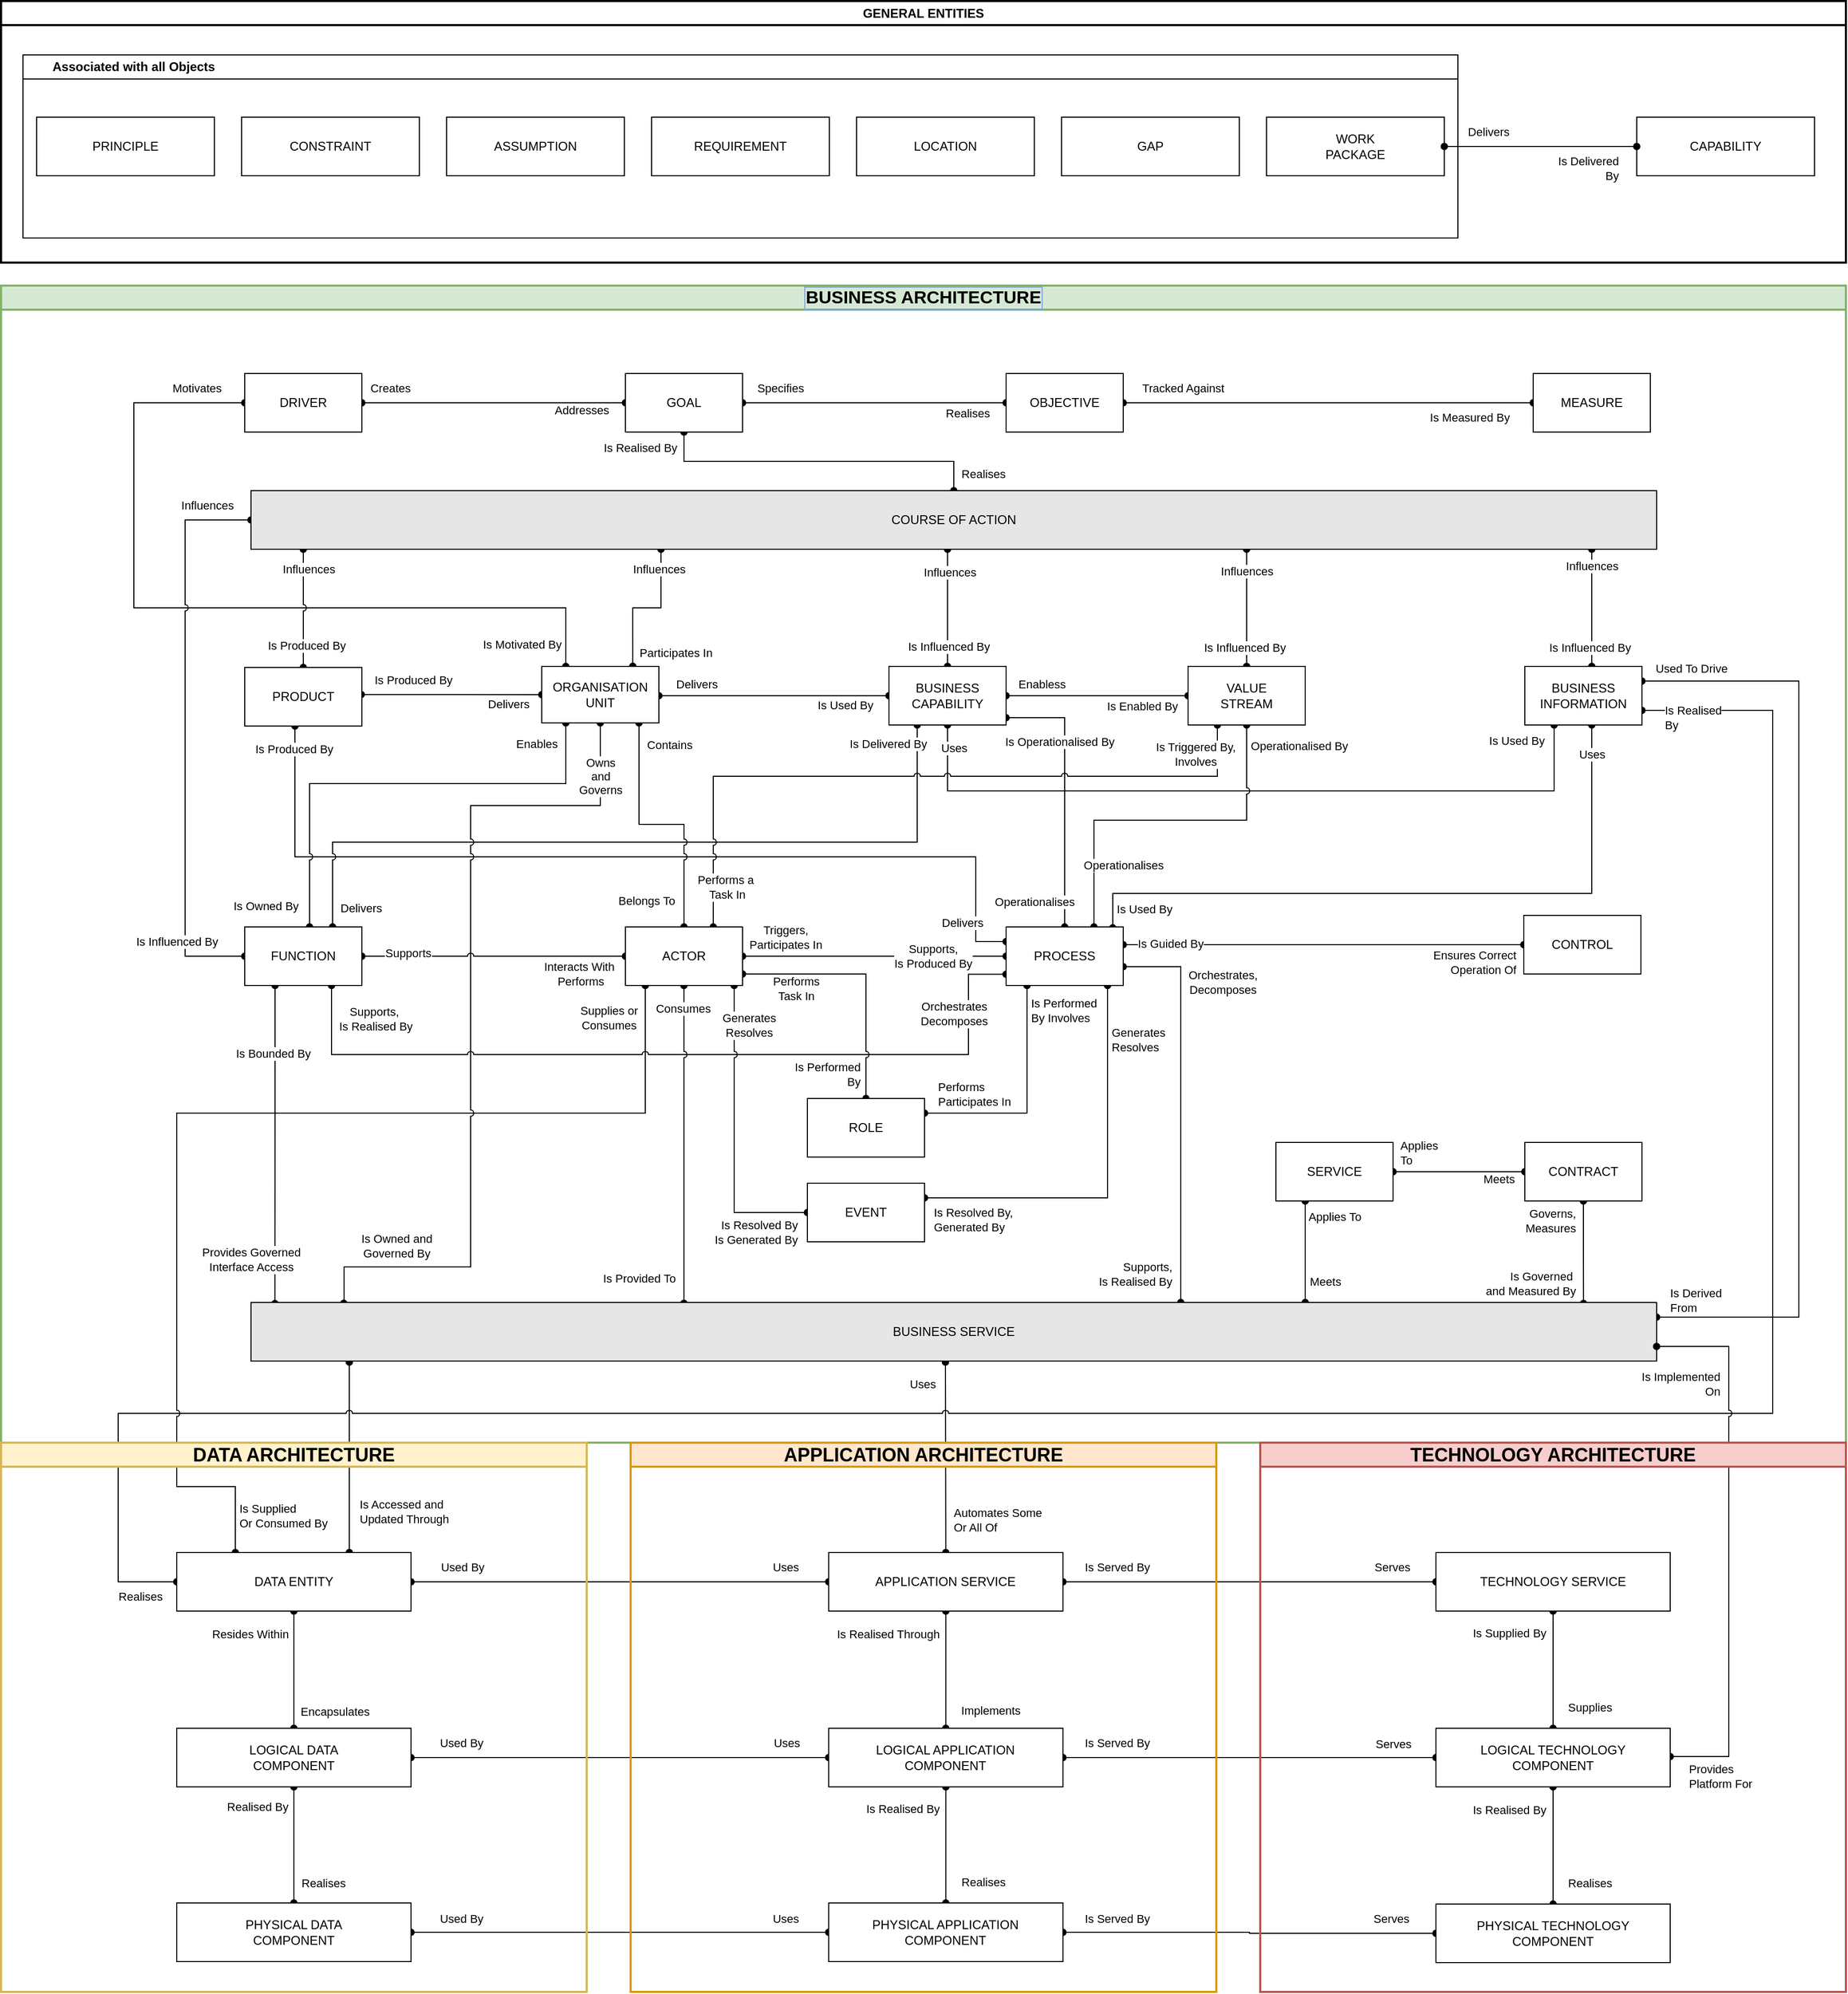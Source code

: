 <mxfile version="28.1.1">
  <diagram name="Page-1" id="TzubxnfrixNdPGhPL9gW">
    <mxGraphModel dx="4500" dy="2104" grid="1" gridSize="7" guides="1" tooltips="1" connect="1" arrows="1" fold="1" page="0" pageScale="1" pageWidth="850" pageHeight="1100" math="0" shadow="0">
      <root>
        <mxCell id="0" />
        <mxCell id="1" parent="0" />
        <mxCell id="exg8AmnIDwi6KrC5s6B4-160" style="edgeStyle=orthogonalEdgeStyle;rounded=0;orthogonalLoop=1;jettySize=auto;html=1;endArrow=oval;endFill=1;startArrow=oval;startFill=1;entryX=0.5;entryY=0;entryDx=0;entryDy=0;jumpStyle=arc;" parent="1" target="exg8AmnIDwi6KrC5s6B4-77" edge="1">
          <mxGeometry relative="1" as="geometry">
            <Array as="points">
              <mxPoint x="119" y="1329" />
            </Array>
            <mxPoint x="119" y="1330" as="sourcePoint" />
          </mxGeometry>
        </mxCell>
        <mxCell id="exg8AmnIDwi6KrC5s6B4-179" value="Uses" style="edgeLabel;html=1;align=center;verticalAlign=middle;resizable=0;points=[];" parent="exg8AmnIDwi6KrC5s6B4-160" connectable="0" vertex="1">
          <mxGeometry x="-0.712" y="1" relative="1" as="geometry">
            <mxPoint x="-23" y="-4" as="offset" />
          </mxGeometry>
        </mxCell>
        <mxCell id="exg8AmnIDwi6KrC5s6B4-180" value="Automates Some&lt;div&gt;Or All Of&lt;/div&gt;" style="edgeLabel;html=1;align=left;verticalAlign=middle;resizable=0;points=[];" parent="exg8AmnIDwi6KrC5s6B4-160" connectable="0" vertex="1">
          <mxGeometry x="0.662" y="4" relative="1" as="geometry">
            <mxPoint x="2" as="offset" />
          </mxGeometry>
        </mxCell>
        <mxCell id="exg8AmnIDwi6KrC5s6B4-136" style="edgeStyle=orthogonalEdgeStyle;rounded=0;orthogonalLoop=1;jettySize=auto;html=1;endArrow=oval;endFill=1;startArrow=oval;startFill=1;jumpStyle=arc;" parent="1" source="exg8AmnIDwi6KrC5s6B4-74" edge="1">
          <mxGeometry relative="1" as="geometry">
            <mxPoint x="-451" y="1330" as="targetPoint" />
            <Array as="points">
              <mxPoint x="-451" y="1421" />
              <mxPoint x="-451" y="1421" />
            </Array>
          </mxGeometry>
        </mxCell>
        <mxCell id="exg8AmnIDwi6KrC5s6B4-140" value="Is Accessed and&lt;div&gt;Updated Through&lt;/div&gt;" style="edgeLabel;html=1;align=left;verticalAlign=middle;resizable=0;points=[];" parent="exg8AmnIDwi6KrC5s6B4-136" connectable="0" vertex="1">
          <mxGeometry x="-0.46" y="3" relative="1" as="geometry">
            <mxPoint x="11" y="10" as="offset" />
          </mxGeometry>
        </mxCell>
        <mxCell id="exg8AmnIDwi6KrC5s6B4-83" style="edgeStyle=orthogonalEdgeStyle;rounded=0;orthogonalLoop=1;jettySize=auto;html=1;entryX=0;entryY=0.5;entryDx=0;entryDy=0;endArrow=oval;endFill=1;startArrow=oval;startFill=1;jumpStyle=arc;exitX=1;exitY=0.75;exitDx=0;exitDy=0;" parent="1" source="g0PPUl--eczDBzecUDIp-14" target="exg8AmnIDwi6KrC5s6B4-74" edge="1">
          <mxGeometry relative="1" as="geometry">
            <Array as="points">
              <mxPoint x="910" y="707" />
              <mxPoint x="910" y="1379" />
              <mxPoint x="-672" y="1379" />
              <mxPoint x="-672" y="1540" />
            </Array>
          </mxGeometry>
        </mxCell>
        <mxCell id="exg8AmnIDwi6KrC5s6B4-84" value="Is Realised&lt;div&gt;By&lt;/div&gt;" style="edgeLabel;html=1;align=left;verticalAlign=middle;resizable=0;points=[];" parent="exg8AmnIDwi6KrC5s6B4-83" connectable="0" vertex="1">
          <mxGeometry x="-0.889" relative="1" as="geometry">
            <mxPoint x="-105" y="-12" as="offset" />
          </mxGeometry>
        </mxCell>
        <mxCell id="exg8AmnIDwi6KrC5s6B4-85" value="Realises" style="edgeLabel;html=1;align=center;verticalAlign=middle;resizable=0;points=[];" parent="exg8AmnIDwi6KrC5s6B4-83" connectable="0" vertex="1">
          <mxGeometry x="0.975" relative="1" as="geometry">
            <mxPoint x="-3" y="14" as="offset" />
          </mxGeometry>
        </mxCell>
        <mxCell id="exg8AmnIDwi6KrC5s6B4-101" style="edgeStyle=orthogonalEdgeStyle;rounded=0;orthogonalLoop=1;jettySize=auto;html=1;entryX=0.25;entryY=0;entryDx=0;entryDy=0;endArrow=oval;endFill=1;startArrow=oval;startFill=1;jumpStyle=arc;" parent="1" source="g0PPUl--eczDBzecUDIp-16" target="exg8AmnIDwi6KrC5s6B4-74" edge="1">
          <mxGeometry relative="1" as="geometry">
            <Array as="points">
              <mxPoint x="-168" y="1092" />
              <mxPoint x="-616" y="1092" />
              <mxPoint x="-616" y="1449" />
              <mxPoint x="-560" y="1449" />
            </Array>
          </mxGeometry>
        </mxCell>
        <mxCell id="exg8AmnIDwi6KrC5s6B4-102" value="Supplies or&lt;div&gt;Consumes&lt;/div&gt;" style="edgeLabel;html=1;align=center;verticalAlign=middle;resizable=0;points=[];" parent="exg8AmnIDwi6KrC5s6B4-101" connectable="0" vertex="1">
          <mxGeometry x="-0.962" y="3" relative="1" as="geometry">
            <mxPoint x="-38" y="11" as="offset" />
          </mxGeometry>
        </mxCell>
        <mxCell id="exg8AmnIDwi6KrC5s6B4-103" value="Is Supplied&amp;nbsp;&lt;div&gt;Or Consumed By&lt;/div&gt;" style="edgeLabel;html=1;align=left;verticalAlign=middle;resizable=0;points=[];" parent="exg8AmnIDwi6KrC5s6B4-101" connectable="0" vertex="1">
          <mxGeometry x="0.927" y="2" relative="1" as="geometry">
            <mxPoint y="3" as="offset" />
          </mxGeometry>
        </mxCell>
        <mxCell id="g0PPUl--eczDBzecUDIp-3" value="BUSINESS ARCHITECTURE" style="swimlane;whiteSpace=wrap;html=1;labelBorderColor=#7EA6E0;strokeColor=#82b366;strokeWidth=2;fillStyle=solid;fillColor=#d5e8d4;fontSize=17;" parent="1" vertex="1">
          <mxGeometry x="-784" y="301" width="1764" height="1106" as="geometry" />
        </mxCell>
        <mxCell id="g0PPUl--eczDBzecUDIp-23" style="edgeStyle=orthogonalEdgeStyle;rounded=0;orthogonalLoop=1;jettySize=auto;html=1;entryX=0;entryY=0.5;entryDx=0;entryDy=0;endArrow=oval;endFill=1;startArrow=oval;startFill=1;" parent="g0PPUl--eczDBzecUDIp-3" source="g0PPUl--eczDBzecUDIp-5" target="g0PPUl--eczDBzecUDIp-6" edge="1">
          <mxGeometry relative="1" as="geometry" />
        </mxCell>
        <mxCell id="g0PPUl--eczDBzecUDIp-24" value="Creates" style="edgeLabel;html=1;align=center;verticalAlign=middle;resizable=0;points=[];" parent="g0PPUl--eczDBzecUDIp-23" vertex="1" connectable="0">
          <mxGeometry x="-0.786" relative="1" as="geometry">
            <mxPoint y="-14" as="offset" />
          </mxGeometry>
        </mxCell>
        <mxCell id="g0PPUl--eczDBzecUDIp-25" value="Addresses" style="edgeLabel;html=1;align=center;verticalAlign=middle;resizable=0;points=[];" parent="g0PPUl--eczDBzecUDIp-23" vertex="1" connectable="0">
          <mxGeometry x="0.768" y="-1" relative="1" as="geometry">
            <mxPoint x="-13" y="6" as="offset" />
          </mxGeometry>
        </mxCell>
        <mxCell id="exg8AmnIDwi6KrC5s6B4-4" style="edgeStyle=orthogonalEdgeStyle;rounded=0;orthogonalLoop=1;jettySize=auto;html=1;endArrow=oval;endFill=1;startArrow=oval;startFill=1;" parent="g0PPUl--eczDBzecUDIp-3" source="g0PPUl--eczDBzecUDIp-5" target="g0PPUl--eczDBzecUDIp-11" edge="1">
          <mxGeometry relative="1" as="geometry">
            <Array as="points">
              <mxPoint x="127" y="112" />
              <mxPoint x="127" y="308" />
              <mxPoint x="540" y="308" />
            </Array>
          </mxGeometry>
        </mxCell>
        <mxCell id="exg8AmnIDwi6KrC5s6B4-5" value="Motivates" style="edgeLabel;html=1;align=center;verticalAlign=middle;resizable=0;points=[];" parent="exg8AmnIDwi6KrC5s6B4-4" connectable="0" vertex="1">
          <mxGeometry x="-0.88" y="2" relative="1" as="geometry">
            <mxPoint y="-16" as="offset" />
          </mxGeometry>
        </mxCell>
        <mxCell id="exg8AmnIDwi6KrC5s6B4-6" value="Is Motivated By" style="edgeLabel;html=1;align=center;verticalAlign=middle;resizable=0;points=[];" parent="exg8AmnIDwi6KrC5s6B4-4" connectable="0" vertex="1">
          <mxGeometry x="0.91" y="2" relative="1" as="geometry">
            <mxPoint x="-44" y="13" as="offset" />
          </mxGeometry>
        </mxCell>
        <mxCell id="g0PPUl--eczDBzecUDIp-5" value="DRIVER" style="rounded=0;whiteSpace=wrap;html=1;" parent="g0PPUl--eczDBzecUDIp-3" vertex="1">
          <mxGeometry x="233" y="84" width="112" height="56" as="geometry" />
        </mxCell>
        <mxCell id="g0PPUl--eczDBzecUDIp-26" style="edgeStyle=orthogonalEdgeStyle;rounded=0;orthogonalLoop=1;jettySize=auto;html=1;entryX=0;entryY=0.5;entryDx=0;entryDy=0;endArrow=oval;endFill=1;startArrow=oval;startFill=1;" parent="g0PPUl--eczDBzecUDIp-3" source="g0PPUl--eczDBzecUDIp-6" target="g0PPUl--eczDBzecUDIp-7" edge="1">
          <mxGeometry relative="1" as="geometry" />
        </mxCell>
        <mxCell id="g0PPUl--eczDBzecUDIp-27" value="Realises" style="edgeLabel;html=1;align=center;verticalAlign=middle;resizable=0;points=[];" parent="g0PPUl--eczDBzecUDIp-26" vertex="1" connectable="0">
          <mxGeometry x="0.723" y="-2" relative="1" as="geometry">
            <mxPoint x="-2" y="8" as="offset" />
          </mxGeometry>
        </mxCell>
        <mxCell id="g0PPUl--eczDBzecUDIp-28" value="Specifies" style="edgeLabel;html=1;align=center;verticalAlign=middle;resizable=0;points=[];" parent="g0PPUl--eczDBzecUDIp-26" vertex="1" connectable="0">
          <mxGeometry x="-0.647" y="-2" relative="1" as="geometry">
            <mxPoint x="-9" y="-16" as="offset" />
          </mxGeometry>
        </mxCell>
        <mxCell id="exg8AmnIDwi6KrC5s6B4-1" style="edgeStyle=orthogonalEdgeStyle;rounded=0;orthogonalLoop=1;jettySize=auto;html=1;endArrow=oval;endFill=1;startArrow=oval;startFill=1;" parent="g0PPUl--eczDBzecUDIp-3" source="g0PPUl--eczDBzecUDIp-6" target="g0PPUl--eczDBzecUDIp-9" edge="1">
          <mxGeometry relative="1" as="geometry" />
        </mxCell>
        <mxCell id="exg8AmnIDwi6KrC5s6B4-2" value="Is Realised By" style="edgeLabel;html=1;align=center;verticalAlign=middle;resizable=0;points=[];" parent="exg8AmnIDwi6KrC5s6B4-1" connectable="0" vertex="1">
          <mxGeometry x="-0.867" y="-1" relative="1" as="geometry">
            <mxPoint x="-41" y="-6" as="offset" />
          </mxGeometry>
        </mxCell>
        <mxCell id="exg8AmnIDwi6KrC5s6B4-3" value="Realises" style="edgeLabel;html=1;align=center;verticalAlign=middle;resizable=0;points=[];" parent="exg8AmnIDwi6KrC5s6B4-1" connectable="0" vertex="1">
          <mxGeometry x="0.899" y="-1" relative="1" as="geometry">
            <mxPoint x="29" as="offset" />
          </mxGeometry>
        </mxCell>
        <mxCell id="g0PPUl--eczDBzecUDIp-6" value="GOAL" style="rounded=0;whiteSpace=wrap;html=1;" parent="g0PPUl--eczDBzecUDIp-3" vertex="1">
          <mxGeometry x="597" y="84" width="112" height="56" as="geometry" />
        </mxCell>
        <mxCell id="g0PPUl--eczDBzecUDIp-29" style="edgeStyle=orthogonalEdgeStyle;rounded=0;orthogonalLoop=1;jettySize=auto;html=1;entryX=0;entryY=0.5;entryDx=0;entryDy=0;endArrow=oval;endFill=1;startArrow=oval;startFill=1;" parent="g0PPUl--eczDBzecUDIp-3" source="g0PPUl--eczDBzecUDIp-7" target="g0PPUl--eczDBzecUDIp-8" edge="1">
          <mxGeometry relative="1" as="geometry" />
        </mxCell>
        <mxCell id="g0PPUl--eczDBzecUDIp-30" value="Tracked Against" style="edgeLabel;html=1;align=center;verticalAlign=middle;resizable=0;points=[];" parent="g0PPUl--eczDBzecUDIp-29" vertex="1" connectable="0">
          <mxGeometry x="-0.753" y="-1" relative="1" as="geometry">
            <mxPoint x="8" y="-15" as="offset" />
          </mxGeometry>
        </mxCell>
        <mxCell id="g0PPUl--eczDBzecUDIp-31" value="Is Measured By" style="edgeLabel;html=1;align=center;verticalAlign=middle;resizable=0;points=[];" parent="g0PPUl--eczDBzecUDIp-29" vertex="1" connectable="0">
          <mxGeometry x="0.687" y="-2" relative="1" as="geometry">
            <mxPoint y="12" as="offset" />
          </mxGeometry>
        </mxCell>
        <mxCell id="g0PPUl--eczDBzecUDIp-7" value="OBJECTIVE" style="rounded=0;whiteSpace=wrap;html=1;" parent="g0PPUl--eczDBzecUDIp-3" vertex="1">
          <mxGeometry x="961" y="84" width="112" height="56" as="geometry" />
        </mxCell>
        <mxCell id="g0PPUl--eczDBzecUDIp-8" value="MEASURE" style="rounded=0;whiteSpace=wrap;html=1;" parent="g0PPUl--eczDBzecUDIp-3" vertex="1">
          <mxGeometry x="1465" y="84" width="112" height="56" as="geometry" />
        </mxCell>
        <mxCell id="exg8AmnIDwi6KrC5s6B4-7" style="edgeStyle=orthogonalEdgeStyle;rounded=0;orthogonalLoop=1;jettySize=auto;html=1;entryX=0;entryY=0.5;entryDx=0;entryDy=0;endArrow=oval;endFill=1;startArrow=oval;startFill=1;jumpStyle=arc;" parent="g0PPUl--eczDBzecUDIp-3" source="g0PPUl--eczDBzecUDIp-9" target="g0PPUl--eczDBzecUDIp-15" edge="1">
          <mxGeometry relative="1" as="geometry">
            <Array as="points">
              <mxPoint x="176" y="224" />
              <mxPoint x="176" y="641" />
            </Array>
          </mxGeometry>
        </mxCell>
        <mxCell id="exg8AmnIDwi6KrC5s6B4-8" value="Influences" style="edgeLabel;html=1;align=center;verticalAlign=middle;resizable=0;points=[];" parent="exg8AmnIDwi6KrC5s6B4-7" connectable="0" vertex="1">
          <mxGeometry x="-0.459" relative="1" as="geometry">
            <mxPoint x="21" y="-97" as="offset" />
          </mxGeometry>
        </mxCell>
        <mxCell id="exg8AmnIDwi6KrC5s6B4-9" value="Is Influenced By" style="edgeLabel;html=1;align=center;verticalAlign=middle;resizable=0;points=[];" parent="exg8AmnIDwi6KrC5s6B4-7" connectable="0" vertex="1">
          <mxGeometry x="0.805" y="2" relative="1" as="geometry">
            <mxPoint x="-13" y="-12" as="offset" />
          </mxGeometry>
        </mxCell>
        <mxCell id="exg8AmnIDwi6KrC5s6B4-10" style="edgeStyle=orthogonalEdgeStyle;rounded=0;orthogonalLoop=1;jettySize=auto;html=1;endArrow=oval;endFill=1;startArrow=oval;startFill=1;jumpStyle=arc;" parent="g0PPUl--eczDBzecUDIp-3" source="g0PPUl--eczDBzecUDIp-9" target="g0PPUl--eczDBzecUDIp-10" edge="1">
          <mxGeometry relative="1" as="geometry">
            <Array as="points">
              <mxPoint x="289" y="294" />
              <mxPoint x="289" y="294" />
            </Array>
          </mxGeometry>
        </mxCell>
        <mxCell id="exg8AmnIDwi6KrC5s6B4-11" value="Influences" style="edgeLabel;html=1;align=center;verticalAlign=middle;resizable=0;points=[];" parent="exg8AmnIDwi6KrC5s6B4-10" connectable="0" vertex="1">
          <mxGeometry x="-0.673" y="5" relative="1" as="geometry">
            <mxPoint as="offset" />
          </mxGeometry>
        </mxCell>
        <mxCell id="exg8AmnIDwi6KrC5s6B4-12" value="Is Produced By" style="edgeLabel;html=1;align=center;verticalAlign=middle;resizable=0;points=[];" parent="exg8AmnIDwi6KrC5s6B4-10" connectable="0" vertex="1">
          <mxGeometry x="0.63" y="3" relative="1" as="geometry">
            <mxPoint as="offset" />
          </mxGeometry>
        </mxCell>
        <mxCell id="exg8AmnIDwi6KrC5s6B4-13" style="edgeStyle=orthogonalEdgeStyle;rounded=0;orthogonalLoop=1;jettySize=auto;html=1;entryX=0.777;entryY=-0.003;entryDx=0;entryDy=0;endArrow=oval;endFill=1;startArrow=oval;startFill=1;entryPerimeter=0;" parent="g0PPUl--eczDBzecUDIp-3" source="g0PPUl--eczDBzecUDIp-9" target="g0PPUl--eczDBzecUDIp-11" edge="1">
          <mxGeometry relative="1" as="geometry">
            <Array as="points">
              <mxPoint x="631" y="308" />
              <mxPoint x="604" y="308" />
            </Array>
          </mxGeometry>
        </mxCell>
        <mxCell id="exg8AmnIDwi6KrC5s6B4-14" value="Influences" style="edgeLabel;html=1;align=center;verticalAlign=middle;resizable=0;points=[];" parent="exg8AmnIDwi6KrC5s6B4-13" connectable="0" vertex="1">
          <mxGeometry x="-0.916" y="-3" relative="1" as="geometry">
            <mxPoint x="1" y="13" as="offset" />
          </mxGeometry>
        </mxCell>
        <mxCell id="exg8AmnIDwi6KrC5s6B4-15" value="Participates In" style="edgeLabel;html=1;align=center;verticalAlign=middle;resizable=0;points=[];" parent="exg8AmnIDwi6KrC5s6B4-13" connectable="0" vertex="1">
          <mxGeometry x="0.664" y="2" relative="1" as="geometry">
            <mxPoint x="39" y="10" as="offset" />
          </mxGeometry>
        </mxCell>
        <mxCell id="exg8AmnIDwi6KrC5s6B4-16" style="edgeStyle=orthogonalEdgeStyle;rounded=0;orthogonalLoop=1;jettySize=auto;html=1;endArrow=oval;endFill=1;startArrow=oval;startFill=1;" parent="g0PPUl--eczDBzecUDIp-3" source="g0PPUl--eczDBzecUDIp-9" target="g0PPUl--eczDBzecUDIp-12" edge="1">
          <mxGeometry relative="1" as="geometry">
            <Array as="points">
              <mxPoint x="905" y="308" />
              <mxPoint x="905" y="308" />
            </Array>
          </mxGeometry>
        </mxCell>
        <mxCell id="exg8AmnIDwi6KrC5s6B4-17" value="Influences" style="edgeLabel;html=1;align=center;verticalAlign=middle;resizable=0;points=[];" parent="exg8AmnIDwi6KrC5s6B4-16" connectable="0" vertex="1">
          <mxGeometry x="-0.607" y="2" relative="1" as="geometry">
            <mxPoint as="offset" />
          </mxGeometry>
        </mxCell>
        <mxCell id="exg8AmnIDwi6KrC5s6B4-18" value="Is Influenced By" style="edgeLabel;html=1;align=center;verticalAlign=middle;resizable=0;points=[];" parent="exg8AmnIDwi6KrC5s6B4-16" connectable="0" vertex="1">
          <mxGeometry x="0.65" y="1" relative="1" as="geometry">
            <mxPoint as="offset" />
          </mxGeometry>
        </mxCell>
        <mxCell id="exg8AmnIDwi6KrC5s6B4-19" style="edgeStyle=orthogonalEdgeStyle;rounded=0;orthogonalLoop=1;jettySize=auto;html=1;endArrow=oval;endFill=1;startArrow=oval;startFill=1;" parent="g0PPUl--eczDBzecUDIp-3" source="g0PPUl--eczDBzecUDIp-9" target="g0PPUl--eczDBzecUDIp-13" edge="1">
          <mxGeometry relative="1" as="geometry">
            <Array as="points">
              <mxPoint x="1191" y="294" />
              <mxPoint x="1191" y="294" />
            </Array>
          </mxGeometry>
        </mxCell>
        <mxCell id="exg8AmnIDwi6KrC5s6B4-20" value="Influences" style="edgeLabel;html=1;align=center;verticalAlign=middle;resizable=0;points=[];" parent="exg8AmnIDwi6KrC5s6B4-19" connectable="0" vertex="1">
          <mxGeometry x="-0.698" y="-4" relative="1" as="geometry">
            <mxPoint x="4" y="4" as="offset" />
          </mxGeometry>
        </mxCell>
        <mxCell id="exg8AmnIDwi6KrC5s6B4-21" value="Is Influenced By" style="edgeLabel;html=1;align=center;verticalAlign=middle;resizable=0;points=[];" parent="exg8AmnIDwi6KrC5s6B4-19" connectable="0" vertex="1">
          <mxGeometry x="0.674" y="-2" relative="1" as="geometry">
            <mxPoint as="offset" />
          </mxGeometry>
        </mxCell>
        <mxCell id="exg8AmnIDwi6KrC5s6B4-22" style="edgeStyle=orthogonalEdgeStyle;rounded=0;orthogonalLoop=1;jettySize=auto;html=1;endArrow=oval;endFill=1;startArrow=oval;startFill=1;" parent="g0PPUl--eczDBzecUDIp-3" source="g0PPUl--eczDBzecUDIp-9" target="g0PPUl--eczDBzecUDIp-14" edge="1">
          <mxGeometry relative="1" as="geometry">
            <Array as="points">
              <mxPoint x="1521" y="266" />
              <mxPoint x="1521" y="266" />
            </Array>
          </mxGeometry>
        </mxCell>
        <mxCell id="exg8AmnIDwi6KrC5s6B4-23" value="Influences" style="edgeLabel;html=1;align=center;verticalAlign=middle;resizable=0;points=[];" parent="exg8AmnIDwi6KrC5s6B4-22" connectable="0" vertex="1">
          <mxGeometry x="-0.717" relative="1" as="geometry">
            <mxPoint as="offset" />
          </mxGeometry>
        </mxCell>
        <mxCell id="exg8AmnIDwi6KrC5s6B4-24" value="Is Influenced By" style="edgeLabel;html=1;align=center;verticalAlign=middle;resizable=0;points=[];" parent="exg8AmnIDwi6KrC5s6B4-22" connectable="0" vertex="1">
          <mxGeometry x="0.674" y="-2" relative="1" as="geometry">
            <mxPoint as="offset" />
          </mxGeometry>
        </mxCell>
        <mxCell id="exg8AmnIDwi6KrC5s6B4-67" style="edgeStyle=orthogonalEdgeStyle;rounded=0;orthogonalLoop=1;jettySize=auto;html=1;entryX=1;entryY=0.25;entryDx=0;entryDy=0;endArrow=oval;endFill=1;startArrow=oval;startFill=1;exitX=1;exitY=0.25;exitDx=0;exitDy=0;" parent="g0PPUl--eczDBzecUDIp-3" source="g0PPUl--eczDBzecUDIp-14" target="exg8AmnIDwi6KrC5s6B4-66" edge="1">
          <mxGeometry relative="1" as="geometry">
            <Array as="points">
              <mxPoint x="1719" y="378" />
              <mxPoint x="1719" y="986" />
            </Array>
          </mxGeometry>
        </mxCell>
        <mxCell id="exg8AmnIDwi6KrC5s6B4-68" value="Used To&amp;nbsp;&lt;span style=&quot;background-color: light-dark(#ffffff, var(--ge-dark-color, #121212)); color: light-dark(rgb(0, 0, 0), rgb(255, 255, 255));&quot;&gt;Drive&lt;/span&gt;" style="edgeLabel;html=1;align=center;verticalAlign=middle;resizable=0;points=[];" parent="exg8AmnIDwi6KrC5s6B4-67" connectable="0" vertex="1">
          <mxGeometry x="-0.921" y="-1" relative="1" as="geometry">
            <mxPoint x="11" y="-13" as="offset" />
          </mxGeometry>
        </mxCell>
        <mxCell id="exg8AmnIDwi6KrC5s6B4-69" value="Is Derived&amp;nbsp;&lt;div&gt;From&lt;/div&gt;" style="edgeLabel;html=1;align=left;verticalAlign=middle;resizable=0;points=[];" parent="exg8AmnIDwi6KrC5s6B4-67" connectable="0" vertex="1">
          <mxGeometry x="0.881" y="-1" relative="1" as="geometry">
            <mxPoint x="-42" y="-15" as="offset" />
          </mxGeometry>
        </mxCell>
        <mxCell id="exg8AmnIDwi6KrC5s6B4-25" style="edgeStyle=orthogonalEdgeStyle;rounded=0;orthogonalLoop=1;jettySize=auto;html=1;entryX=0;entryY=0.5;entryDx=0;entryDy=0;endArrow=oval;endFill=1;startArrow=oval;startFill=1;exitX=0.995;exitY=0.462;exitDx=0;exitDy=0;exitPerimeter=0;" parent="g0PPUl--eczDBzecUDIp-3" source="g0PPUl--eczDBzecUDIp-10" target="g0PPUl--eczDBzecUDIp-11" edge="1">
          <mxGeometry relative="1" as="geometry">
            <mxPoint x="345" y="392" as="sourcePoint" />
            <mxPoint x="513" y="385.0" as="targetPoint" />
            <Array as="points" />
          </mxGeometry>
        </mxCell>
        <mxCell id="exg8AmnIDwi6KrC5s6B4-26" value="Is Produced By" style="edgeLabel;html=1;align=center;verticalAlign=middle;resizable=0;points=[];" parent="exg8AmnIDwi6KrC5s6B4-25" connectable="0" vertex="1">
          <mxGeometry x="-0.685" y="-1" relative="1" as="geometry">
            <mxPoint x="22" y="-15" as="offset" />
          </mxGeometry>
        </mxCell>
        <mxCell id="exg8AmnIDwi6KrC5s6B4-27" value="Delivers" style="edgeLabel;html=1;align=center;verticalAlign=middle;resizable=0;points=[];" parent="exg8AmnIDwi6KrC5s6B4-25" connectable="0" vertex="1">
          <mxGeometry x="0.506" y="-1" relative="1" as="geometry">
            <mxPoint x="10" y="8" as="offset" />
          </mxGeometry>
        </mxCell>
        <mxCell id="exg8AmnIDwi6KrC5s6B4-34" style="edgeStyle=orthogonalEdgeStyle;rounded=0;orthogonalLoop=1;jettySize=auto;html=1;entryX=0;entryY=0.25;entryDx=0;entryDy=0;endArrow=oval;endFill=1;startArrow=oval;startFill=1;" parent="g0PPUl--eczDBzecUDIp-3" source="g0PPUl--eczDBzecUDIp-10" target="g0PPUl--eczDBzecUDIp-17" edge="1">
          <mxGeometry relative="1" as="geometry">
            <Array as="points">
              <mxPoint x="281" y="546" />
              <mxPoint x="932" y="546" />
              <mxPoint x="932" y="627" />
            </Array>
          </mxGeometry>
        </mxCell>
        <mxCell id="exg8AmnIDwi6KrC5s6B4-35" value="Is Produced By" style="edgeLabel;html=1;align=center;verticalAlign=middle;resizable=0;points=[];" parent="exg8AmnIDwi6KrC5s6B4-34" connectable="0" vertex="1">
          <mxGeometry x="-0.95" y="-1" relative="1" as="geometry">
            <mxPoint as="offset" />
          </mxGeometry>
        </mxCell>
        <mxCell id="exg8AmnIDwi6KrC5s6B4-36" value="Delivers" style="edgeLabel;html=1;align=center;verticalAlign=middle;resizable=0;points=[];" parent="exg8AmnIDwi6KrC5s6B4-34" connectable="0" vertex="1">
          <mxGeometry x="0.951" y="-2" relative="1" as="geometry">
            <mxPoint x="-21" y="-20" as="offset" />
          </mxGeometry>
        </mxCell>
        <mxCell id="g0PPUl--eczDBzecUDIp-10" value="PRODUCT" style="rounded=0;whiteSpace=wrap;html=1;" parent="g0PPUl--eczDBzecUDIp-3" vertex="1">
          <mxGeometry x="233" y="365" width="112" height="56" as="geometry" />
        </mxCell>
        <mxCell id="exg8AmnIDwi6KrC5s6B4-28" style="edgeStyle=orthogonalEdgeStyle;rounded=0;orthogonalLoop=1;jettySize=auto;html=1;entryX=0;entryY=0.5;entryDx=0;entryDy=0;endArrow=oval;endFill=1;startArrow=oval;startFill=1;" parent="g0PPUl--eczDBzecUDIp-3" source="g0PPUl--eczDBzecUDIp-11" target="g0PPUl--eczDBzecUDIp-12" edge="1">
          <mxGeometry relative="1" as="geometry">
            <Array as="points">
              <mxPoint x="680" y="392" />
              <mxPoint x="680" y="392" />
            </Array>
          </mxGeometry>
        </mxCell>
        <mxCell id="exg8AmnIDwi6KrC5s6B4-29" value="Delivers" style="edgeLabel;html=1;align=center;verticalAlign=middle;resizable=0;points=[];" parent="exg8AmnIDwi6KrC5s6B4-28" connectable="0" vertex="1">
          <mxGeometry x="-0.595" y="-2" relative="1" as="geometry">
            <mxPoint x="-9" y="-13" as="offset" />
          </mxGeometry>
        </mxCell>
        <mxCell id="exg8AmnIDwi6KrC5s6B4-30" value="Is Used By" style="edgeLabel;html=1;align=center;verticalAlign=middle;resizable=0;points=[];" parent="exg8AmnIDwi6KrC5s6B4-28" connectable="0" vertex="1">
          <mxGeometry x="0.573" y="2" relative="1" as="geometry">
            <mxPoint x="5" y="11" as="offset" />
          </mxGeometry>
        </mxCell>
        <mxCell id="exg8AmnIDwi6KrC5s6B4-37" style="edgeStyle=orthogonalEdgeStyle;rounded=0;orthogonalLoop=1;jettySize=auto;html=1;jumpStyle=arc;endArrow=oval;endFill=1;startArrow=oval;startFill=1;" parent="g0PPUl--eczDBzecUDIp-3" source="g0PPUl--eczDBzecUDIp-11" target="g0PPUl--eczDBzecUDIp-15" edge="1">
          <mxGeometry relative="1" as="geometry">
            <Array as="points">
              <mxPoint x="540" y="476" />
              <mxPoint x="295" y="476" />
            </Array>
          </mxGeometry>
        </mxCell>
        <mxCell id="exg8AmnIDwi6KrC5s6B4-38" value="Enables" style="edgeLabel;html=1;align=center;verticalAlign=middle;resizable=0;points=[];" parent="exg8AmnIDwi6KrC5s6B4-37" connectable="0" vertex="1">
          <mxGeometry x="-0.91" y="-3" relative="1" as="geometry">
            <mxPoint x="-25" as="offset" />
          </mxGeometry>
        </mxCell>
        <mxCell id="exg8AmnIDwi6KrC5s6B4-39" value="Is Owned By" style="edgeLabel;html=1;align=center;verticalAlign=middle;resizable=0;points=[];" parent="exg8AmnIDwi6KrC5s6B4-37" connectable="0" vertex="1">
          <mxGeometry x="0.909" y="2" relative="1" as="geometry">
            <mxPoint x="-44" as="offset" />
          </mxGeometry>
        </mxCell>
        <mxCell id="exg8AmnIDwi6KrC5s6B4-31" style="edgeStyle=orthogonalEdgeStyle;rounded=0;orthogonalLoop=1;jettySize=auto;html=1;entryX=0;entryY=0.5;entryDx=0;entryDy=0;endArrow=oval;endFill=1;startArrow=oval;startFill=1;" parent="g0PPUl--eczDBzecUDIp-3" source="g0PPUl--eczDBzecUDIp-12" target="g0PPUl--eczDBzecUDIp-13" edge="1">
          <mxGeometry relative="1" as="geometry" />
        </mxCell>
        <mxCell id="exg8AmnIDwi6KrC5s6B4-32" value="Enabless" style="edgeLabel;html=1;align=center;verticalAlign=middle;resizable=0;points=[];" parent="exg8AmnIDwi6KrC5s6B4-31" connectable="0" vertex="1">
          <mxGeometry x="-0.696" y="2" relative="1" as="geometry">
            <mxPoint x="7" y="-9" as="offset" />
          </mxGeometry>
        </mxCell>
        <mxCell id="exg8AmnIDwi6KrC5s6B4-33" value="Is Enabled By" style="edgeLabel;html=1;align=center;verticalAlign=middle;resizable=0;points=[];" parent="exg8AmnIDwi6KrC5s6B4-31" connectable="0" vertex="1">
          <mxGeometry x="0.51" y="2" relative="1" as="geometry">
            <mxPoint x="-2" y="12" as="offset" />
          </mxGeometry>
        </mxCell>
        <mxCell id="exg8AmnIDwi6KrC5s6B4-46" style="edgeStyle=orthogonalEdgeStyle;rounded=0;orthogonalLoop=1;jettySize=auto;html=1;entryX=0.75;entryY=0;entryDx=0;entryDy=0;endArrow=oval;endFill=1;startArrow=oval;startFill=1;jumpStyle=arc;" parent="g0PPUl--eczDBzecUDIp-3" source="g0PPUl--eczDBzecUDIp-12" target="g0PPUl--eczDBzecUDIp-15" edge="1">
          <mxGeometry relative="1" as="geometry">
            <Array as="points">
              <mxPoint x="876" y="532" />
              <mxPoint x="317" y="532" />
            </Array>
          </mxGeometry>
        </mxCell>
        <mxCell id="exg8AmnIDwi6KrC5s6B4-47" value="Is Delivered By" style="edgeLabel;html=1;align=center;verticalAlign=middle;resizable=0;points=[];" parent="exg8AmnIDwi6KrC5s6B4-46" connectable="0" vertex="1">
          <mxGeometry x="-0.952" y="3" relative="1" as="geometry">
            <mxPoint x="-31" as="offset" />
          </mxGeometry>
        </mxCell>
        <mxCell id="exg8AmnIDwi6KrC5s6B4-48" value="Delivers" style="edgeLabel;html=1;align=center;verticalAlign=middle;resizable=0;points=[];" parent="exg8AmnIDwi6KrC5s6B4-46" connectable="0" vertex="1">
          <mxGeometry x="0.935" y="1" relative="1" as="geometry">
            <mxPoint x="26" y="6" as="offset" />
          </mxGeometry>
        </mxCell>
        <mxCell id="exg8AmnIDwi6KrC5s6B4-49" style="edgeStyle=orthogonalEdgeStyle;rounded=0;orthogonalLoop=1;jettySize=auto;html=1;entryX=0.25;entryY=1;entryDx=0;entryDy=0;endArrow=oval;endFill=1;startArrow=oval;startFill=1;jumpStyle=arc;" parent="g0PPUl--eczDBzecUDIp-3" source="g0PPUl--eczDBzecUDIp-12" target="g0PPUl--eczDBzecUDIp-14" edge="1">
          <mxGeometry relative="1" as="geometry">
            <Array as="points">
              <mxPoint x="905" y="483" />
              <mxPoint x="1485" y="483" />
            </Array>
          </mxGeometry>
        </mxCell>
        <mxCell id="exg8AmnIDwi6KrC5s6B4-50" value="Uses" style="edgeLabel;html=1;align=center;verticalAlign=middle;resizable=0;points=[];" parent="exg8AmnIDwi6KrC5s6B4-49" connectable="0" vertex="1">
          <mxGeometry x="-0.948" relative="1" as="geometry">
            <mxPoint x="6" y="3" as="offset" />
          </mxGeometry>
        </mxCell>
        <mxCell id="exg8AmnIDwi6KrC5s6B4-51" value="Is Used By" style="edgeLabel;html=1;align=center;verticalAlign=middle;resizable=0;points=[];" parent="exg8AmnIDwi6KrC5s6B4-49" connectable="0" vertex="1">
          <mxGeometry x="0.958" y="-2" relative="1" as="geometry">
            <mxPoint x="-38" as="offset" />
          </mxGeometry>
        </mxCell>
        <mxCell id="exg8AmnIDwi6KrC5s6B4-52" style="edgeStyle=orthogonalEdgeStyle;rounded=0;orthogonalLoop=1;jettySize=auto;html=1;entryX=0.5;entryY=0;entryDx=0;entryDy=0;endArrow=oval;endFill=1;startArrow=oval;startFill=1;" parent="g0PPUl--eczDBzecUDIp-3" source="g0PPUl--eczDBzecUDIp-12" target="g0PPUl--eczDBzecUDIp-17" edge="1">
          <mxGeometry relative="1" as="geometry">
            <Array as="points">
              <mxPoint x="1017" y="413" />
            </Array>
          </mxGeometry>
        </mxCell>
        <mxCell id="exg8AmnIDwi6KrC5s6B4-53" value="Is&amp;nbsp;&lt;span style=&quot;background-color: light-dark(#ffffff, var(--ge-dark-color, #121212)); color: light-dark(rgb(0, 0, 0), rgb(255, 255, 255));&quot;&gt;Operationalised&amp;nbsp;&lt;/span&gt;&lt;span style=&quot;background-color: light-dark(#ffffff, var(--ge-dark-color, #121212)); color: light-dark(rgb(0, 0, 0), rgb(255, 255, 255));&quot;&gt;By&lt;/span&gt;" style="edgeLabel;html=1;align=center;verticalAlign=middle;resizable=0;points=[];" parent="exg8AmnIDwi6KrC5s6B4-52" connectable="0" vertex="1">
          <mxGeometry x="-0.747" y="-2" relative="1" as="geometry">
            <mxPoint x="18" y="21" as="offset" />
          </mxGeometry>
        </mxCell>
        <mxCell id="exg8AmnIDwi6KrC5s6B4-54" value="Operationalises" style="edgeLabel;html=1;align=center;verticalAlign=middle;resizable=0;points=[];" parent="exg8AmnIDwi6KrC5s6B4-52" connectable="0" vertex="1">
          <mxGeometry x="0.62" relative="1" as="geometry">
            <mxPoint x="-29" y="24" as="offset" />
          </mxGeometry>
        </mxCell>
        <mxCell id="g0PPUl--eczDBzecUDIp-12" value="BUSINESS&lt;div&gt;CAPABILITY&lt;/div&gt;" style="rounded=0;whiteSpace=wrap;html=1;" parent="g0PPUl--eczDBzecUDIp-3" vertex="1">
          <mxGeometry x="849" y="364" width="112" height="56" as="geometry" />
        </mxCell>
        <mxCell id="exg8AmnIDwi6KrC5s6B4-58" style="edgeStyle=orthogonalEdgeStyle;rounded=0;orthogonalLoop=1;jettySize=auto;html=1;entryX=0.75;entryY=0;entryDx=0;entryDy=0;endArrow=oval;endFill=1;startArrow=oval;startFill=1;jumpStyle=arc;" parent="g0PPUl--eczDBzecUDIp-3" source="g0PPUl--eczDBzecUDIp-13" target="g0PPUl--eczDBzecUDIp-17" edge="1">
          <mxGeometry relative="1" as="geometry">
            <Array as="points">
              <mxPoint x="1191" y="511" />
              <mxPoint x="1045" y="511" />
            </Array>
          </mxGeometry>
        </mxCell>
        <mxCell id="exg8AmnIDwi6KrC5s6B4-59" value="Operationalises" style="edgeLabel;html=1;align=center;verticalAlign=middle;resizable=0;points=[];" parent="exg8AmnIDwi6KrC5s6B4-58" connectable="0" vertex="1">
          <mxGeometry x="0.837" y="3" relative="1" as="geometry">
            <mxPoint x="25" y="-32" as="offset" />
          </mxGeometry>
        </mxCell>
        <mxCell id="exg8AmnIDwi6KrC5s6B4-60" value="Operationalised By" style="edgeLabel;html=1;align=center;verticalAlign=middle;resizable=0;points=[];" parent="exg8AmnIDwi6KrC5s6B4-58" connectable="0" vertex="1">
          <mxGeometry x="-0.739" y="3" relative="1" as="geometry">
            <mxPoint x="47" y="-24" as="offset" />
          </mxGeometry>
        </mxCell>
        <mxCell id="exg8AmnIDwi6KrC5s6B4-127" style="edgeStyle=orthogonalEdgeStyle;rounded=0;orthogonalLoop=1;jettySize=auto;html=1;entryX=0.75;entryY=0;entryDx=0;entryDy=0;endArrow=oval;endFill=1;startArrow=oval;startFill=1;" parent="g0PPUl--eczDBzecUDIp-3" source="g0PPUl--eczDBzecUDIp-21" target="exg8AmnIDwi6KrC5s6B4-66" edge="1">
          <mxGeometry relative="1" as="geometry">
            <Array as="points">
              <mxPoint x="1247" y="931" />
              <mxPoint x="1247" y="931" />
            </Array>
          </mxGeometry>
        </mxCell>
        <mxCell id="exg8AmnIDwi6KrC5s6B4-128" value="Applies To" style="edgeLabel;html=1;align=center;verticalAlign=middle;resizable=0;points=[];" parent="exg8AmnIDwi6KrC5s6B4-127" connectable="0" vertex="1">
          <mxGeometry x="-0.664" relative="1" as="geometry">
            <mxPoint x="28" y="-2" as="offset" />
          </mxGeometry>
        </mxCell>
        <mxCell id="exg8AmnIDwi6KrC5s6B4-129" value="Meets" style="edgeLabel;html=1;align=center;verticalAlign=middle;resizable=0;points=[];" parent="exg8AmnIDwi6KrC5s6B4-127" connectable="0" vertex="1">
          <mxGeometry x="0.632" y="2" relative="1" as="geometry">
            <mxPoint x="17" y="-2" as="offset" />
          </mxGeometry>
        </mxCell>
        <mxCell id="exg8AmnIDwi6KrC5s6B4-130" style="edgeStyle=orthogonalEdgeStyle;rounded=0;orthogonalLoop=1;jettySize=auto;html=1;entryX=0;entryY=0.5;entryDx=0;entryDy=0;endArrow=oval;endFill=1;startArrow=oval;startFill=1;" parent="g0PPUl--eczDBzecUDIp-3" source="g0PPUl--eczDBzecUDIp-21" target="g0PPUl--eczDBzecUDIp-22" edge="1">
          <mxGeometry relative="1" as="geometry" />
        </mxCell>
        <mxCell id="exg8AmnIDwi6KrC5s6B4-131" value="Applies&lt;div&gt;To&lt;/div&gt;" style="edgeLabel;html=1;align=left;verticalAlign=middle;resizable=0;points=[];" parent="exg8AmnIDwi6KrC5s6B4-130" connectable="0" vertex="1">
          <mxGeometry x="-0.731" relative="1" as="geometry">
            <mxPoint x="-12" y="-18" as="offset" />
          </mxGeometry>
        </mxCell>
        <mxCell id="exg8AmnIDwi6KrC5s6B4-132" value="Meets" style="edgeLabel;html=1;align=center;verticalAlign=middle;resizable=0;points=[];" parent="exg8AmnIDwi6KrC5s6B4-130" connectable="0" vertex="1">
          <mxGeometry x="0.596" relative="1" as="geometry">
            <mxPoint y="7" as="offset" />
          </mxGeometry>
        </mxCell>
        <mxCell id="g0PPUl--eczDBzecUDIp-21" value="SERVICE" style="rounded=0;whiteSpace=wrap;html=1;" parent="g0PPUl--eczDBzecUDIp-3" vertex="1">
          <mxGeometry x="1219" y="819" width="112" height="56" as="geometry" />
        </mxCell>
        <mxCell id="exg8AmnIDwi6KrC5s6B4-133" style="edgeStyle=orthogonalEdgeStyle;rounded=0;orthogonalLoop=1;jettySize=auto;html=1;entryX=0.948;entryY=0.015;entryDx=0;entryDy=0;entryPerimeter=0;endArrow=oval;endFill=1;startArrow=oval;startFill=1;" parent="g0PPUl--eczDBzecUDIp-3" source="g0PPUl--eczDBzecUDIp-22" target="exg8AmnIDwi6KrC5s6B4-66" edge="1">
          <mxGeometry relative="1" as="geometry">
            <Array as="points" />
          </mxGeometry>
        </mxCell>
        <mxCell id="exg8AmnIDwi6KrC5s6B4-134" value="Governs,&lt;div&gt;Measures&lt;/div&gt;" style="edgeLabel;html=1;align=right;verticalAlign=middle;resizable=0;points=[];" parent="exg8AmnIDwi6KrC5s6B4-133" connectable="0" vertex="1">
          <mxGeometry x="-0.612" y="1" relative="1" as="geometry">
            <mxPoint x="-8" as="offset" />
          </mxGeometry>
        </mxCell>
        <mxCell id="exg8AmnIDwi6KrC5s6B4-135" value="Is Governed&amp;nbsp;&lt;div&gt;and Measured By&lt;/div&gt;" style="edgeLabel;html=1;align=right;verticalAlign=middle;resizable=0;points=[];" parent="exg8AmnIDwi6KrC5s6B4-133" connectable="0" vertex="1">
          <mxGeometry x="0.681" y="-2" relative="1" as="geometry">
            <mxPoint x="-5" y="-4" as="offset" />
          </mxGeometry>
        </mxCell>
        <mxCell id="g0PPUl--eczDBzecUDIp-22" value="CONTRACT" style="rounded=0;whiteSpace=wrap;html=1;" parent="g0PPUl--eczDBzecUDIp-3" vertex="1">
          <mxGeometry x="1457" y="819" width="112" height="56" as="geometry" />
        </mxCell>
        <mxCell id="exg8AmnIDwi6KrC5s6B4-40" style="edgeStyle=orthogonalEdgeStyle;rounded=0;orthogonalLoop=1;jettySize=auto;html=1;endArrow=oval;endFill=1;startArrow=oval;startFill=1;jumpStyle=arc;entryX=0.066;entryY=0.014;entryDx=0;entryDy=0;entryPerimeter=0;" parent="g0PPUl--eczDBzecUDIp-3" source="g0PPUl--eczDBzecUDIp-11" target="exg8AmnIDwi6KrC5s6B4-66" edge="1">
          <mxGeometry relative="1" as="geometry">
            <mxPoint x="568" y="959" as="targetPoint" />
            <Array as="points">
              <mxPoint x="573" y="497" />
              <mxPoint x="449" y="497" />
              <mxPoint x="449" y="938" />
              <mxPoint x="328" y="938" />
              <mxPoint x="328" y="989" />
            </Array>
          </mxGeometry>
        </mxCell>
        <mxCell id="exg8AmnIDwi6KrC5s6B4-41" value="Owns&lt;div&gt;and&lt;br&gt;&lt;div&gt;Governs&lt;/div&gt;&lt;/div&gt;" style="edgeLabel;html=1;align=center;verticalAlign=middle;resizable=0;points=[];" parent="exg8AmnIDwi6KrC5s6B4-40" connectable="0" vertex="1">
          <mxGeometry x="-0.83" y="1" relative="1" as="geometry">
            <mxPoint x="-1" y="-20" as="offset" />
          </mxGeometry>
        </mxCell>
        <mxCell id="exg8AmnIDwi6KrC5s6B4-42" value="Is Owned and&lt;div&gt;Governed By&lt;/div&gt;" style="edgeLabel;html=1;align=center;verticalAlign=middle;resizable=0;points=[];" parent="exg8AmnIDwi6KrC5s6B4-40" connectable="0" vertex="1">
          <mxGeometry x="0.904" y="2" relative="1" as="geometry">
            <mxPoint x="48" y="-48" as="offset" />
          </mxGeometry>
        </mxCell>
        <mxCell id="exg8AmnIDwi6KrC5s6B4-43" style="edgeStyle=orthogonalEdgeStyle;rounded=0;orthogonalLoop=1;jettySize=auto;html=1;endArrow=oval;endFill=1;startArrow=oval;startFill=1;jumpStyle=arc;" parent="g0PPUl--eczDBzecUDIp-3" source="g0PPUl--eczDBzecUDIp-11" target="g0PPUl--eczDBzecUDIp-16" edge="1">
          <mxGeometry relative="1" as="geometry">
            <Array as="points">
              <mxPoint x="610" y="515" />
              <mxPoint x="653" y="515" />
            </Array>
          </mxGeometry>
        </mxCell>
        <mxCell id="exg8AmnIDwi6KrC5s6B4-44" value="Contains" style="edgeLabel;html=1;align=center;verticalAlign=middle;resizable=0;points=[];" parent="exg8AmnIDwi6KrC5s6B4-43" connectable="0" vertex="1">
          <mxGeometry x="-0.708" y="2" relative="1" as="geometry">
            <mxPoint x="27" y="-14" as="offset" />
          </mxGeometry>
        </mxCell>
        <mxCell id="exg8AmnIDwi6KrC5s6B4-45" value="Belongs To" style="edgeLabel;html=1;align=center;verticalAlign=middle;resizable=0;points=[];" parent="exg8AmnIDwi6KrC5s6B4-43" connectable="0" vertex="1">
          <mxGeometry x="0.786" y="-1" relative="1" as="geometry">
            <mxPoint x="-35" as="offset" />
          </mxGeometry>
        </mxCell>
        <mxCell id="g0PPUl--eczDBzecUDIp-11" value="ORGANISATION&lt;div&gt;UNIT&lt;/div&gt;" style="rounded=0;whiteSpace=wrap;html=1;" parent="g0PPUl--eczDBzecUDIp-3" vertex="1">
          <mxGeometry x="517" y="364" width="112" height="54" as="geometry" />
        </mxCell>
        <mxCell id="exg8AmnIDwi6KrC5s6B4-86" style="edgeStyle=orthogonalEdgeStyle;rounded=0;orthogonalLoop=1;jettySize=auto;html=1;entryX=-0.001;entryY=0.809;entryDx=0;entryDy=0;endArrow=oval;endFill=1;startArrow=oval;startFill=1;entryPerimeter=0;jumpStyle=arc;" parent="g0PPUl--eczDBzecUDIp-3" source="g0PPUl--eczDBzecUDIp-15" target="g0PPUl--eczDBzecUDIp-17" edge="1">
          <mxGeometry relative="1" as="geometry">
            <Array as="points">
              <mxPoint x="316" y="735" />
              <mxPoint x="925" y="735" />
              <mxPoint x="925" y="658" />
            </Array>
          </mxGeometry>
        </mxCell>
        <mxCell id="exg8AmnIDwi6KrC5s6B4-92" value="Supports,&amp;nbsp;&lt;div&gt;Is Realised By&lt;/div&gt;" style="edgeLabel;html=1;align=center;verticalAlign=middle;resizable=0;points=[];" parent="exg8AmnIDwi6KrC5s6B4-86" connectable="0" vertex="1">
          <mxGeometry x="-0.976" relative="1" as="geometry">
            <mxPoint x="42" y="22" as="offset" />
          </mxGeometry>
        </mxCell>
        <mxCell id="exg8AmnIDwi6KrC5s6B4-94" value="Orchestrates&lt;div&gt;Decomposes&lt;/div&gt;" style="edgeLabel;html=1;align=center;verticalAlign=middle;resizable=0;points=[];" parent="exg8AmnIDwi6KrC5s6B4-86" connectable="0" vertex="1">
          <mxGeometry x="0.858" y="1" relative="1" as="geometry">
            <mxPoint x="-13" y="17" as="offset" />
          </mxGeometry>
        </mxCell>
        <mxCell id="exg8AmnIDwi6KrC5s6B4-89" style="edgeStyle=orthogonalEdgeStyle;rounded=0;orthogonalLoop=1;jettySize=auto;html=1;entryX=0;entryY=0.5;entryDx=0;entryDy=0;endArrow=oval;endFill=1;startArrow=oval;startFill=1;jumpStyle=arc;" parent="g0PPUl--eczDBzecUDIp-3" source="g0PPUl--eczDBzecUDIp-15" target="g0PPUl--eczDBzecUDIp-16" edge="1">
          <mxGeometry relative="1" as="geometry" />
        </mxCell>
        <mxCell id="exg8AmnIDwi6KrC5s6B4-90" value="Supports" style="edgeLabel;html=1;align=center;verticalAlign=middle;resizable=0;points=[];" parent="exg8AmnIDwi6KrC5s6B4-89" connectable="0" vertex="1">
          <mxGeometry x="-0.656" y="3" relative="1" as="geometry">
            <mxPoint as="offset" />
          </mxGeometry>
        </mxCell>
        <mxCell id="exg8AmnIDwi6KrC5s6B4-91" value="Interacts With&amp;nbsp;&lt;div&gt;Performs&lt;/div&gt;" style="edgeLabel;html=1;align=center;verticalAlign=middle;resizable=0;points=[];" parent="exg8AmnIDwi6KrC5s6B4-89" connectable="0" vertex="1">
          <mxGeometry x="0.672" y="3" relative="1" as="geometry">
            <mxPoint x="-2" y="20" as="offset" />
          </mxGeometry>
        </mxCell>
        <mxCell id="exg8AmnIDwi6KrC5s6B4-55" style="edgeStyle=orthogonalEdgeStyle;rounded=0;orthogonalLoop=1;jettySize=auto;html=1;endArrow=oval;endFill=1;startArrow=oval;startFill=1;jumpStyle=arc;entryX=0.75;entryY=0;entryDx=0;entryDy=0;" parent="g0PPUl--eczDBzecUDIp-3" source="g0PPUl--eczDBzecUDIp-13" target="g0PPUl--eczDBzecUDIp-16" edge="1">
          <mxGeometry relative="1" as="geometry">
            <mxPoint x="688" y="588" as="targetPoint" />
            <Array as="points">
              <mxPoint x="1163" y="469" />
              <mxPoint x="681" y="469" />
            </Array>
          </mxGeometry>
        </mxCell>
        <mxCell id="exg8AmnIDwi6KrC5s6B4-56" value="Is Triggered By,&lt;div&gt;Involves&lt;/div&gt;" style="edgeLabel;html=1;align=center;verticalAlign=middle;resizable=0;points=[];" parent="exg8AmnIDwi6KrC5s6B4-55" connectable="0" vertex="1">
          <mxGeometry x="-0.95" y="1" relative="1" as="geometry">
            <mxPoint x="-22" y="11" as="offset" />
          </mxGeometry>
        </mxCell>
        <mxCell id="exg8AmnIDwi6KrC5s6B4-57" value="Performs a&amp;nbsp;&lt;div&gt;Task In&lt;/div&gt;" style="edgeLabel;html=1;align=center;verticalAlign=middle;resizable=0;points=[];" parent="exg8AmnIDwi6KrC5s6B4-55" connectable="0" vertex="1">
          <mxGeometry x="0.931" y="-1" relative="1" as="geometry">
            <mxPoint x="14" y="-15" as="offset" />
          </mxGeometry>
        </mxCell>
        <mxCell id="exg8AmnIDwi6KrC5s6B4-95" style="edgeStyle=orthogonalEdgeStyle;rounded=0;orthogonalLoop=1;jettySize=auto;html=1;entryX=0;entryY=0.5;entryDx=0;entryDy=0;endArrow=oval;endFill=1;startArrow=oval;startFill=1;" parent="g0PPUl--eczDBzecUDIp-3" source="g0PPUl--eczDBzecUDIp-16" target="g0PPUl--eczDBzecUDIp-17" edge="1">
          <mxGeometry relative="1" as="geometry">
            <Array as="points">
              <mxPoint x="834" y="641" />
              <mxPoint x="834" y="641" />
            </Array>
          </mxGeometry>
        </mxCell>
        <mxCell id="exg8AmnIDwi6KrC5s6B4-96" value="Triggers,&lt;div&gt;Participates In&lt;/div&gt;" style="edgeLabel;html=1;align=center;verticalAlign=middle;resizable=0;points=[];" parent="exg8AmnIDwi6KrC5s6B4-95" connectable="0" vertex="1">
          <mxGeometry x="-0.836" y="-2" relative="1" as="geometry">
            <mxPoint x="20" y="-20" as="offset" />
          </mxGeometry>
        </mxCell>
        <mxCell id="exg8AmnIDwi6KrC5s6B4-97" value="Supports,&lt;div&gt;Is Produced By&lt;/div&gt;" style="edgeLabel;html=1;align=center;verticalAlign=middle;resizable=0;points=[];" parent="exg8AmnIDwi6KrC5s6B4-95" connectable="0" vertex="1">
          <mxGeometry x="0.661" relative="1" as="geometry">
            <mxPoint x="-28" as="offset" />
          </mxGeometry>
        </mxCell>
        <mxCell id="g0PPUl--eczDBzecUDIp-13" value="VALUE&lt;div&gt;STREAM&lt;/div&gt;" style="rounded=0;whiteSpace=wrap;html=1;" parent="g0PPUl--eczDBzecUDIp-3" vertex="1">
          <mxGeometry x="1135" y="364" width="112" height="56" as="geometry" />
        </mxCell>
        <mxCell id="exg8AmnIDwi6KrC5s6B4-61" style="edgeStyle=orthogonalEdgeStyle;rounded=0;orthogonalLoop=1;jettySize=auto;html=1;entryX=0.902;entryY=0.016;entryDx=0;entryDy=0;entryPerimeter=0;endArrow=oval;endFill=1;startArrow=oval;startFill=1;" parent="g0PPUl--eczDBzecUDIp-3" source="g0PPUl--eczDBzecUDIp-14" target="g0PPUl--eczDBzecUDIp-17" edge="1">
          <mxGeometry relative="1" as="geometry">
            <Array as="points">
              <mxPoint x="1521" y="581" />
              <mxPoint x="1063" y="581" />
              <mxPoint x="1063" y="614" />
            </Array>
          </mxGeometry>
        </mxCell>
        <mxCell id="exg8AmnIDwi6KrC5s6B4-62" value="Is Used By" style="edgeLabel;html=1;align=center;verticalAlign=middle;resizable=0;points=[];" parent="exg8AmnIDwi6KrC5s6B4-61" connectable="0" vertex="1">
          <mxGeometry x="0.942" y="2" relative="1" as="geometry">
            <mxPoint x="28" as="offset" />
          </mxGeometry>
        </mxCell>
        <mxCell id="exg8AmnIDwi6KrC5s6B4-63" value="Uses" style="edgeLabel;html=1;align=center;verticalAlign=middle;resizable=0;points=[];" parent="exg8AmnIDwi6KrC5s6B4-61" connectable="0" vertex="1">
          <mxGeometry x="-0.916" relative="1" as="geometry">
            <mxPoint as="offset" />
          </mxGeometry>
        </mxCell>
        <mxCell id="exg8AmnIDwi6KrC5s6B4-114" style="edgeStyle=orthogonalEdgeStyle;rounded=0;orthogonalLoop=1;jettySize=auto;html=1;entryX=1;entryY=0.25;entryDx=0;entryDy=0;endArrow=oval;endFill=1;startArrow=oval;startFill=1;" parent="g0PPUl--eczDBzecUDIp-3" source="g0PPUl--eczDBzecUDIp-17" target="g0PPUl--eczDBzecUDIp-19" edge="1">
          <mxGeometry relative="1" as="geometry">
            <Array as="points">
              <mxPoint x="981" y="791" />
            </Array>
          </mxGeometry>
        </mxCell>
        <mxCell id="exg8AmnIDwi6KrC5s6B4-115" value="Is Performed&lt;div&gt;By&amp;nbsp;&lt;span style=&quot;background-color: light-dark(#ffffff, var(--ge-dark-color, #121212)); color: light-dark(rgb(0, 0, 0), rgb(255, 255, 255));&quot;&gt;Involves&lt;/span&gt;&lt;/div&gt;" style="edgeLabel;html=1;align=left;verticalAlign=middle;resizable=0;points=[];" parent="exg8AmnIDwi6KrC5s6B4-114" connectable="0" vertex="1">
          <mxGeometry x="-0.832" y="-1" relative="1" as="geometry">
            <mxPoint x="3" y="5" as="offset" />
          </mxGeometry>
        </mxCell>
        <mxCell id="exg8AmnIDwi6KrC5s6B4-116" value="Performs&lt;div&gt;Participates In&lt;/div&gt;" style="edgeLabel;html=1;align=left;verticalAlign=middle;resizable=0;points=[];" parent="exg8AmnIDwi6KrC5s6B4-114" connectable="0" vertex="1">
          <mxGeometry x="0.506" y="-1" relative="1" as="geometry">
            <mxPoint x="-44" y="-17" as="offset" />
          </mxGeometry>
        </mxCell>
        <mxCell id="exg8AmnIDwi6KrC5s6B4-117" style="edgeStyle=orthogonalEdgeStyle;rounded=0;orthogonalLoop=1;jettySize=auto;html=1;entryX=1;entryY=0.25;entryDx=0;entryDy=0;endArrow=oval;endFill=1;startArrow=oval;startFill=1;" parent="g0PPUl--eczDBzecUDIp-3" source="g0PPUl--eczDBzecUDIp-17" target="g0PPUl--eczDBzecUDIp-20" edge="1">
          <mxGeometry relative="1" as="geometry">
            <Array as="points">
              <mxPoint x="1058" y="872" />
            </Array>
          </mxGeometry>
        </mxCell>
        <mxCell id="exg8AmnIDwi6KrC5s6B4-118" value="Generates&lt;div&gt;Resolves&lt;/div&gt;" style="edgeLabel;html=1;align=left;verticalAlign=middle;resizable=0;points=[];" parent="exg8AmnIDwi6KrC5s6B4-117" connectable="0" vertex="1">
          <mxGeometry x="-0.777" y="2" relative="1" as="geometry">
            <mxPoint y="10" as="offset" />
          </mxGeometry>
        </mxCell>
        <mxCell id="exg8AmnIDwi6KrC5s6B4-119" value="Is Resolved By,&lt;div&gt;Generated By&lt;/div&gt;" style="edgeLabel;html=1;align=left;verticalAlign=middle;resizable=0;points=[];" parent="exg8AmnIDwi6KrC5s6B4-117" connectable="0" vertex="1">
          <mxGeometry x="0.826" y="-2" relative="1" as="geometry">
            <mxPoint x="-26" y="23" as="offset" />
          </mxGeometry>
        </mxCell>
        <mxCell id="exg8AmnIDwi6KrC5s6B4-120" style="edgeStyle=orthogonalEdgeStyle;rounded=0;orthogonalLoop=1;jettySize=auto;html=1;endArrow=oval;endFill=1;startArrow=oval;startFill=1;" parent="g0PPUl--eczDBzecUDIp-3" source="g0PPUl--eczDBzecUDIp-17" target="exg8AmnIDwi6KrC5s6B4-66" edge="1">
          <mxGeometry relative="1" as="geometry">
            <Array as="points">
              <mxPoint x="1128" y="651" />
            </Array>
          </mxGeometry>
        </mxCell>
        <mxCell id="exg8AmnIDwi6KrC5s6B4-121" value="Orchestrates,&lt;div&gt;Decomposes&lt;/div&gt;" style="edgeLabel;html=1;align=center;verticalAlign=middle;resizable=0;points=[];" parent="exg8AmnIDwi6KrC5s6B4-120" connectable="0" vertex="1">
          <mxGeometry x="-0.631" y="-3" relative="1" as="geometry">
            <mxPoint x="43" as="offset" />
          </mxGeometry>
        </mxCell>
        <mxCell id="exg8AmnIDwi6KrC5s6B4-123" value="Supports,&lt;div&gt;Is Realised By&lt;/div&gt;" style="edgeLabel;html=1;align=right;verticalAlign=middle;resizable=0;points=[];" parent="exg8AmnIDwi6KrC5s6B4-120" connectable="0" vertex="1">
          <mxGeometry x="0.892" relative="1" as="geometry">
            <mxPoint x="-8" y="-7" as="offset" />
          </mxGeometry>
        </mxCell>
        <mxCell id="exg8AmnIDwi6KrC5s6B4-124" style="edgeStyle=orthogonalEdgeStyle;rounded=0;orthogonalLoop=1;jettySize=auto;html=1;entryX=0;entryY=0.5;entryDx=0;entryDy=0;endArrow=oval;endFill=1;startArrow=oval;startFill=1;" parent="g0PPUl--eczDBzecUDIp-3" source="g0PPUl--eczDBzecUDIp-17" target="g0PPUl--eczDBzecUDIp-18" edge="1">
          <mxGeometry relative="1" as="geometry">
            <Array as="points">
              <mxPoint x="1309" y="630" />
              <mxPoint x="1309" y="630" />
            </Array>
          </mxGeometry>
        </mxCell>
        <mxCell id="exg8AmnIDwi6KrC5s6B4-125" value="Is Guided By" style="edgeLabel;html=1;align=center;verticalAlign=middle;resizable=0;points=[];" parent="exg8AmnIDwi6KrC5s6B4-124" connectable="0" vertex="1">
          <mxGeometry x="-0.781" y="-1" relative="1" as="geometry">
            <mxPoint x="3" y="-2" as="offset" />
          </mxGeometry>
        </mxCell>
        <mxCell id="exg8AmnIDwi6KrC5s6B4-126" value="Ensures Correct&lt;div&gt;Operation Of&lt;/div&gt;" style="edgeLabel;html=1;align=right;verticalAlign=middle;resizable=0;points=[];" parent="exg8AmnIDwi6KrC5s6B4-124" connectable="0" vertex="1">
          <mxGeometry x="0.595" y="-2" relative="1" as="geometry">
            <mxPoint x="71" y="15" as="offset" />
          </mxGeometry>
        </mxCell>
        <mxCell id="g0PPUl--eczDBzecUDIp-17" value="PROCESS" style="rounded=0;whiteSpace=wrap;html=1;" parent="g0PPUl--eczDBzecUDIp-3" vertex="1">
          <mxGeometry x="961" y="613" width="112" height="56" as="geometry" />
        </mxCell>
        <mxCell id="g0PPUl--eczDBzecUDIp-9" value="COURSE OF ACTION" style="rounded=0;whiteSpace=wrap;html=1;fillColor=#E6E6E6;" parent="g0PPUl--eczDBzecUDIp-3" vertex="1">
          <mxGeometry x="239" y="196" width="1344" height="56" as="geometry" />
        </mxCell>
        <mxCell id="g0PPUl--eczDBzecUDIp-14" value="BUSINESS&lt;div&gt;INFORMATION&lt;/div&gt;" style="rounded=0;whiteSpace=wrap;html=1;" parent="g0PPUl--eczDBzecUDIp-3" vertex="1">
          <mxGeometry x="1457" y="364" width="112" height="56" as="geometry" />
        </mxCell>
        <mxCell id="exg8AmnIDwi6KrC5s6B4-98" style="edgeStyle=orthogonalEdgeStyle;rounded=0;orthogonalLoop=1;jettySize=auto;html=1;entryX=0.017;entryY=0.018;entryDx=0;entryDy=0;entryPerimeter=0;endArrow=oval;endFill=1;startArrow=oval;startFill=1;" parent="g0PPUl--eczDBzecUDIp-3" source="g0PPUl--eczDBzecUDIp-15" target="exg8AmnIDwi6KrC5s6B4-66" edge="1">
          <mxGeometry relative="1" as="geometry">
            <Array as="points">
              <mxPoint x="262" y="749" />
              <mxPoint x="262" y="749" />
            </Array>
          </mxGeometry>
        </mxCell>
        <mxCell id="exg8AmnIDwi6KrC5s6B4-99" value="Is Bounded By" style="edgeLabel;html=1;align=center;verticalAlign=middle;resizable=0;points=[];" parent="exg8AmnIDwi6KrC5s6B4-98" connectable="0" vertex="1">
          <mxGeometry x="-0.735" y="2" relative="1" as="geometry">
            <mxPoint x="-4" y="24" as="offset" />
          </mxGeometry>
        </mxCell>
        <mxCell id="exg8AmnIDwi6KrC5s6B4-100" value="Provides Governed&lt;div&gt;Interface Access&lt;/div&gt;" style="edgeLabel;html=1;align=center;verticalAlign=middle;resizable=0;points=[];" parent="exg8AmnIDwi6KrC5s6B4-98" connectable="0" vertex="1">
          <mxGeometry x="0.828" y="-2" relative="1" as="geometry">
            <mxPoint x="-21" y="-16" as="offset" />
          </mxGeometry>
        </mxCell>
        <mxCell id="g0PPUl--eczDBzecUDIp-15" value="FUNCTION" style="rounded=0;whiteSpace=wrap;html=1;" parent="g0PPUl--eczDBzecUDIp-3" vertex="1">
          <mxGeometry x="233" y="613" width="112" height="56" as="geometry" />
        </mxCell>
        <mxCell id="exg8AmnIDwi6KrC5s6B4-107" style="edgeStyle=orthogonalEdgeStyle;rounded=0;orthogonalLoop=1;jettySize=auto;html=1;entryX=0;entryY=0.5;entryDx=0;entryDy=0;endArrow=oval;endFill=1;startArrow=oval;startFill=1;jumpStyle=arc;" parent="g0PPUl--eczDBzecUDIp-3" source="g0PPUl--eczDBzecUDIp-16" target="g0PPUl--eczDBzecUDIp-20" edge="1">
          <mxGeometry relative="1" as="geometry">
            <Array as="points">
              <mxPoint x="701" y="886" />
            </Array>
          </mxGeometry>
        </mxCell>
        <mxCell id="exg8AmnIDwi6KrC5s6B4-108" value="Generates&lt;div&gt;Resolves&lt;/div&gt;" style="edgeLabel;html=1;align=center;verticalAlign=middle;resizable=0;points=[];" parent="exg8AmnIDwi6KrC5s6B4-107" connectable="0" vertex="1">
          <mxGeometry x="-0.739" y="-2" relative="1" as="geometry">
            <mxPoint x="16" as="offset" />
          </mxGeometry>
        </mxCell>
        <mxCell id="exg8AmnIDwi6KrC5s6B4-109" value="Is Resolved By&lt;div&gt;Is Generated By&lt;/div&gt;" style="edgeLabel;html=1;align=right;verticalAlign=middle;resizable=0;points=[];" parent="exg8AmnIDwi6KrC5s6B4-107" connectable="0" vertex="1">
          <mxGeometry x="0.651" y="4" relative="1" as="geometry">
            <mxPoint x="41" y="23" as="offset" />
          </mxGeometry>
        </mxCell>
        <mxCell id="exg8AmnIDwi6KrC5s6B4-104" style="edgeStyle=orthogonalEdgeStyle;rounded=0;orthogonalLoop=1;jettySize=auto;html=1;endArrow=oval;endFill=1;startArrow=oval;startFill=1;entryX=0.308;entryY=0.013;entryDx=0;entryDy=0;entryPerimeter=0;jumpStyle=arc;" parent="g0PPUl--eczDBzecUDIp-3" source="g0PPUl--eczDBzecUDIp-16" target="exg8AmnIDwi6KrC5s6B4-66" edge="1">
          <mxGeometry relative="1" as="geometry">
            <mxPoint x="653" y="966" as="targetPoint" />
          </mxGeometry>
        </mxCell>
        <mxCell id="exg8AmnIDwi6KrC5s6B4-105" value="Consumes" style="edgeLabel;html=1;align=center;verticalAlign=middle;resizable=0;points=[];" parent="exg8AmnIDwi6KrC5s6B4-104" connectable="0" vertex="1">
          <mxGeometry x="-0.785" y="-3" relative="1" as="geometry">
            <mxPoint x="2" y="-11" as="offset" />
          </mxGeometry>
        </mxCell>
        <mxCell id="exg8AmnIDwi6KrC5s6B4-106" value="Is Provided To" style="edgeLabel;html=1;align=center;verticalAlign=middle;resizable=0;points=[];" parent="exg8AmnIDwi6KrC5s6B4-104" connectable="0" vertex="1">
          <mxGeometry x="0.844" y="1" relative="1" as="geometry">
            <mxPoint x="-44" as="offset" />
          </mxGeometry>
        </mxCell>
        <mxCell id="g0PPUl--eczDBzecUDIp-20" value="EVENT" style="rounded=0;whiteSpace=wrap;html=1;" parent="g0PPUl--eczDBzecUDIp-3" vertex="1">
          <mxGeometry x="771" y="858" width="112" height="56" as="geometry" />
        </mxCell>
        <mxCell id="exg8AmnIDwi6KrC5s6B4-110" style="edgeStyle=orthogonalEdgeStyle;rounded=0;orthogonalLoop=1;jettySize=auto;html=1;endArrow=oval;endFill=1;startArrow=oval;startFill=1;entryX=0.5;entryY=0;entryDx=0;entryDy=0;jumpStyle=arc;" parent="g0PPUl--eczDBzecUDIp-3" source="g0PPUl--eczDBzecUDIp-16" target="g0PPUl--eczDBzecUDIp-19" edge="1">
          <mxGeometry relative="1" as="geometry">
            <mxPoint x="785" y="763" as="targetPoint" />
            <Array as="points">
              <mxPoint x="827" y="658" />
            </Array>
          </mxGeometry>
        </mxCell>
        <mxCell id="exg8AmnIDwi6KrC5s6B4-112" value="Performs&lt;div&gt;Task In&lt;/div&gt;" style="edgeLabel;html=1;align=center;verticalAlign=middle;resizable=0;points=[];" parent="exg8AmnIDwi6KrC5s6B4-110" connectable="0" vertex="1">
          <mxGeometry x="-0.638" relative="1" as="geometry">
            <mxPoint x="8" y="14" as="offset" />
          </mxGeometry>
        </mxCell>
        <mxCell id="exg8AmnIDwi6KrC5s6B4-113" value="Is Performed&lt;div&gt;By&lt;/div&gt;" style="edgeLabel;html=1;align=right;verticalAlign=middle;resizable=0;points=[];" parent="exg8AmnIDwi6KrC5s6B4-110" connectable="0" vertex="1">
          <mxGeometry x="0.826" y="-2" relative="1" as="geometry">
            <mxPoint x="-3" y="-3" as="offset" />
          </mxGeometry>
        </mxCell>
        <mxCell id="g0PPUl--eczDBzecUDIp-19" value="ROLE" style="rounded=0;whiteSpace=wrap;html=1;" parent="g0PPUl--eczDBzecUDIp-3" vertex="1">
          <mxGeometry x="771" y="777" width="112" height="56" as="geometry" />
        </mxCell>
        <mxCell id="g0PPUl--eczDBzecUDIp-18" value="CONTROL" style="rounded=0;whiteSpace=wrap;html=1;" parent="g0PPUl--eczDBzecUDIp-3" vertex="1">
          <mxGeometry x="1456" y="602" width="112" height="56" as="geometry" />
        </mxCell>
        <mxCell id="exg8AmnIDwi6KrC5s6B4-66" value="BUSINESS SERVICE" style="rounded=0;whiteSpace=wrap;html=1;fillColor=#E6E6E6;" parent="g0PPUl--eczDBzecUDIp-3" vertex="1">
          <mxGeometry x="239" y="972" width="1344" height="56" as="geometry" />
        </mxCell>
        <mxCell id="g0PPUl--eczDBzecUDIp-16" value="ACTOR" style="rounded=0;whiteSpace=wrap;html=1;" parent="g0PPUl--eczDBzecUDIp-3" vertex="1">
          <mxGeometry x="597" y="613" width="112" height="56" as="geometry" />
        </mxCell>
        <mxCell id="exg8AmnIDwi6KrC5s6B4-158" style="edgeStyle=orthogonalEdgeStyle;rounded=0;orthogonalLoop=1;jettySize=auto;html=1;endArrow=oval;endFill=1;startArrow=oval;startFill=1;" parent="1" source="exg8AmnIDwi6KrC5s6B4-78" target="exg8AmnIDwi6KrC5s6B4-81" edge="1">
          <mxGeometry relative="1" as="geometry" />
        </mxCell>
        <mxCell id="exg8AmnIDwi6KrC5s6B4-186" value="Is Served By" style="edgeLabel;html=1;align=center;verticalAlign=middle;resizable=0;points=[];" parent="exg8AmnIDwi6KrC5s6B4-158" connectable="0" vertex="1">
          <mxGeometry x="-0.717" y="3" relative="1" as="geometry">
            <mxPoint x="1" y="-11" as="offset" />
          </mxGeometry>
        </mxCell>
        <mxCell id="exg8AmnIDwi6KrC5s6B4-189" value="Serves" style="edgeLabel;html=1;align=center;verticalAlign=middle;resizable=0;points=[];" parent="exg8AmnIDwi6KrC5s6B4-158" connectable="0" vertex="1">
          <mxGeometry x="0.768" relative="1" as="geometry">
            <mxPoint y="-13" as="offset" />
          </mxGeometry>
        </mxCell>
        <mxCell id="g0PPUl--eczDBzecUDIp-2" value="GENERAL ENTITIES" style="swimlane;whiteSpace=wrap;html=1;align=center;startSize=23;strokeWidth=2;" parent="1" vertex="1">
          <mxGeometry x="-784" y="29" width="1764" height="250" as="geometry" />
        </mxCell>
        <mxCell id="g0PPUl--eczDBzecUDIp-1" value="&amp;nbsp; &amp;nbsp; &amp;nbsp; &amp;nbsp; Associated with all Objects" style="swimlane;whiteSpace=wrap;html=1;align=left;" parent="g0PPUl--eczDBzecUDIp-2" vertex="1">
          <mxGeometry x="21" y="51.5" width="1372" height="175" as="geometry" />
        </mxCell>
        <mxCell id="exg8AmnIDwi6KrC5s6B4-161" value="PRINCIPLE" style="rounded=0;whiteSpace=wrap;html=1;" parent="g0PPUl--eczDBzecUDIp-1" vertex="1">
          <mxGeometry x="13" y="59.5" width="170" height="56" as="geometry" />
        </mxCell>
        <mxCell id="exg8AmnIDwi6KrC5s6B4-162" value="CONSTRAINT" style="rounded=0;whiteSpace=wrap;html=1;" parent="g0PPUl--eczDBzecUDIp-1" vertex="1">
          <mxGeometry x="209" y="59.5" width="170" height="56" as="geometry" />
        </mxCell>
        <mxCell id="exg8AmnIDwi6KrC5s6B4-163" value="ASSUMPTION" style="rounded=0;whiteSpace=wrap;html=1;" parent="g0PPUl--eczDBzecUDIp-1" vertex="1">
          <mxGeometry x="405" y="59.5" width="170" height="56" as="geometry" />
        </mxCell>
        <mxCell id="exg8AmnIDwi6KrC5s6B4-164" value="REQUIREMENT" style="rounded=0;whiteSpace=wrap;html=1;" parent="g0PPUl--eczDBzecUDIp-1" vertex="1">
          <mxGeometry x="601" y="59.5" width="170" height="56" as="geometry" />
        </mxCell>
        <mxCell id="exg8AmnIDwi6KrC5s6B4-165" value="LOCATION" style="rounded=0;whiteSpace=wrap;html=1;" parent="g0PPUl--eczDBzecUDIp-1" vertex="1">
          <mxGeometry x="797" y="59.5" width="170" height="56" as="geometry" />
        </mxCell>
        <mxCell id="exg8AmnIDwi6KrC5s6B4-166" value="GAP" style="rounded=0;whiteSpace=wrap;html=1;" parent="g0PPUl--eczDBzecUDIp-1" vertex="1">
          <mxGeometry x="993" y="59.5" width="170" height="56" as="geometry" />
        </mxCell>
        <mxCell id="exg8AmnIDwi6KrC5s6B4-167" value="WORK&lt;div&gt;PACKAGE&lt;/div&gt;" style="rounded=0;whiteSpace=wrap;html=1;" parent="g0PPUl--eczDBzecUDIp-1" vertex="1">
          <mxGeometry x="1189" y="59.5" width="170" height="56" as="geometry" />
        </mxCell>
        <mxCell id="exg8AmnIDwi6KrC5s6B4-169" value="CAPABILITY" style="rounded=0;whiteSpace=wrap;html=1;" parent="g0PPUl--eczDBzecUDIp-2" vertex="1">
          <mxGeometry x="1564" y="111" width="170" height="56" as="geometry" />
        </mxCell>
        <mxCell id="exg8AmnIDwi6KrC5s6B4-170" style="edgeStyle=orthogonalEdgeStyle;rounded=0;orthogonalLoop=1;jettySize=auto;html=1;entryX=0;entryY=0.5;entryDx=0;entryDy=0;endArrow=oval;endFill=1;startArrow=oval;startFill=1;" parent="g0PPUl--eczDBzecUDIp-2" source="exg8AmnIDwi6KrC5s6B4-167" target="exg8AmnIDwi6KrC5s6B4-169" edge="1">
          <mxGeometry relative="1" as="geometry" />
        </mxCell>
        <mxCell id="exg8AmnIDwi6KrC5s6B4-171" value="Delivers" style="edgeLabel;html=1;align=center;verticalAlign=middle;resizable=0;points=[];" parent="exg8AmnIDwi6KrC5s6B4-170" connectable="0" vertex="1">
          <mxGeometry x="-0.296" y="3" relative="1" as="geometry">
            <mxPoint x="-23" y="-11" as="offset" />
          </mxGeometry>
        </mxCell>
        <mxCell id="exg8AmnIDwi6KrC5s6B4-172" value="Is Delivered&lt;div&gt;&lt;span style=&quot;background-color: light-dark(#ffffff, var(--ge-dark-color, #121212)); color: light-dark(rgb(0, 0, 0), rgb(255, 255, 255));&quot;&gt;By&lt;/span&gt;&lt;/div&gt;" style="edgeLabel;html=1;align=right;verticalAlign=middle;resizable=0;points=[];" parent="exg8AmnIDwi6KrC5s6B4-170" connectable="0" vertex="1">
          <mxGeometry x="0.39" y="2" relative="1" as="geometry">
            <mxPoint x="39" y="23" as="offset" />
          </mxGeometry>
        </mxCell>
        <mxCell id="exg8AmnIDwi6KrC5s6B4-147" style="edgeStyle=orthogonalEdgeStyle;rounded=0;orthogonalLoop=1;jettySize=auto;html=1;entryX=0;entryY=0.5;entryDx=0;entryDy=0;endArrow=oval;endFill=1;startArrow=oval;startFill=1;" parent="1" source="exg8AmnIDwi6KrC5s6B4-74" target="exg8AmnIDwi6KrC5s6B4-77" edge="1">
          <mxGeometry relative="1" as="geometry" />
        </mxCell>
        <mxCell id="exg8AmnIDwi6KrC5s6B4-173" value="Used By" style="edgeLabel;html=1;align=center;verticalAlign=middle;resizable=0;points=[];" parent="exg8AmnIDwi6KrC5s6B4-147" connectable="0" vertex="1">
          <mxGeometry x="-0.663" y="4" relative="1" as="geometry">
            <mxPoint x="-19" y="-10" as="offset" />
          </mxGeometry>
        </mxCell>
        <mxCell id="exg8AmnIDwi6KrC5s6B4-176" value="Uses" style="edgeLabel;html=1;align=center;verticalAlign=middle;resizable=0;points=[];" parent="exg8AmnIDwi6KrC5s6B4-147" connectable="0" vertex="1">
          <mxGeometry x="0.749" relative="1" as="geometry">
            <mxPoint x="9" y="-14" as="offset" />
          </mxGeometry>
        </mxCell>
        <mxCell id="exg8AmnIDwi6KrC5s6B4-148" style="edgeStyle=orthogonalEdgeStyle;rounded=0;orthogonalLoop=1;jettySize=auto;html=1;endArrow=oval;endFill=1;startArrow=oval;startFill=1;" parent="1" source="exg8AmnIDwi6KrC5s6B4-75" target="exg8AmnIDwi6KrC5s6B4-78" edge="1">
          <mxGeometry relative="1" as="geometry" />
        </mxCell>
        <mxCell id="exg8AmnIDwi6KrC5s6B4-174" value="Used By" style="edgeLabel;html=1;align=center;verticalAlign=middle;resizable=0;points=[];" parent="exg8AmnIDwi6KrC5s6B4-148" connectable="0" vertex="1">
          <mxGeometry x="-0.759" relative="1" as="geometry">
            <mxPoint y="-14" as="offset" />
          </mxGeometry>
        </mxCell>
        <mxCell id="exg8AmnIDwi6KrC5s6B4-177" value="Uses" style="edgeLabel;html=1;align=center;verticalAlign=middle;resizable=0;points=[];" parent="exg8AmnIDwi6KrC5s6B4-148" connectable="0" vertex="1">
          <mxGeometry x="0.73" y="1" relative="1" as="geometry">
            <mxPoint x="13" y="-13" as="offset" />
          </mxGeometry>
        </mxCell>
        <mxCell id="exg8AmnIDwi6KrC5s6B4-149" style="edgeStyle=orthogonalEdgeStyle;rounded=0;orthogonalLoop=1;jettySize=auto;html=1;endArrow=oval;endFill=1;startArrow=oval;startFill=1;" parent="1" source="exg8AmnIDwi6KrC5s6B4-76" target="exg8AmnIDwi6KrC5s6B4-79" edge="1">
          <mxGeometry relative="1" as="geometry" />
        </mxCell>
        <mxCell id="exg8AmnIDwi6KrC5s6B4-175" value="Used By" style="edgeLabel;html=1;align=center;verticalAlign=middle;resizable=0;points=[];" parent="exg8AmnIDwi6KrC5s6B4-149" connectable="0" vertex="1">
          <mxGeometry x="-0.782" y="2" relative="1" as="geometry">
            <mxPoint x="4" y="-11" as="offset" />
          </mxGeometry>
        </mxCell>
        <mxCell id="exg8AmnIDwi6KrC5s6B4-178" value="Uses" style="edgeLabel;html=1;align=center;verticalAlign=middle;resizable=0;points=[];" parent="exg8AmnIDwi6KrC5s6B4-149" connectable="0" vertex="1">
          <mxGeometry x="0.753" y="2" relative="1" as="geometry">
            <mxPoint x="8" y="-11" as="offset" />
          </mxGeometry>
        </mxCell>
        <mxCell id="exg8AmnIDwi6KrC5s6B4-157" style="edgeStyle=orthogonalEdgeStyle;rounded=0;orthogonalLoop=1;jettySize=auto;html=1;entryX=0;entryY=0.5;entryDx=0;entryDy=0;endArrow=oval;endFill=1;startArrow=oval;startFill=1;" parent="1" source="exg8AmnIDwi6KrC5s6B4-77" target="exg8AmnIDwi6KrC5s6B4-80" edge="1">
          <mxGeometry relative="1" as="geometry" />
        </mxCell>
        <mxCell id="exg8AmnIDwi6KrC5s6B4-183" value="Is Served By" style="edgeLabel;html=1;align=center;verticalAlign=middle;resizable=0;points=[];" parent="exg8AmnIDwi6KrC5s6B4-157" connectable="0" vertex="1">
          <mxGeometry x="-0.717" y="-1" relative="1" as="geometry">
            <mxPoint x="1" y="-15" as="offset" />
          </mxGeometry>
        </mxCell>
        <mxCell id="exg8AmnIDwi6KrC5s6B4-188" value="Serves" style="edgeLabel;html=1;align=center;verticalAlign=middle;resizable=0;points=[];" parent="exg8AmnIDwi6KrC5s6B4-157" connectable="0" vertex="1">
          <mxGeometry x="0.666" y="-1" relative="1" as="geometry">
            <mxPoint x="17" y="-15" as="offset" />
          </mxGeometry>
        </mxCell>
        <mxCell id="exg8AmnIDwi6KrC5s6B4-159" style="edgeStyle=orthogonalEdgeStyle;rounded=0;orthogonalLoop=1;jettySize=auto;html=1;entryX=0;entryY=0.5;entryDx=0;entryDy=0;endArrow=oval;endFill=1;startArrow=oval;startFill=1;" parent="1" source="exg8AmnIDwi6KrC5s6B4-79" target="exg8AmnIDwi6KrC5s6B4-82" edge="1">
          <mxGeometry relative="1" as="geometry" />
        </mxCell>
        <mxCell id="exg8AmnIDwi6KrC5s6B4-187" value="Is Served By" style="edgeLabel;html=1;align=center;verticalAlign=middle;resizable=0;points=[];" parent="exg8AmnIDwi6KrC5s6B4-159" connectable="0" vertex="1">
          <mxGeometry x="-0.728" y="-3" relative="1" as="geometry">
            <mxPoint x="3" y="-16" as="offset" />
          </mxGeometry>
        </mxCell>
        <mxCell id="exg8AmnIDwi6KrC5s6B4-190" value="Serves" style="edgeLabel;html=1;align=center;verticalAlign=middle;resizable=0;points=[];" parent="exg8AmnIDwi6KrC5s6B4-159" connectable="0" vertex="1">
          <mxGeometry x="0.692" relative="1" as="geometry">
            <mxPoint x="12" y="-14" as="offset" />
          </mxGeometry>
        </mxCell>
        <mxCell id="exg8AmnIDwi6KrC5s6B4-191" style="edgeStyle=orthogonalEdgeStyle;rounded=0;orthogonalLoop=1;jettySize=auto;html=1;entryX=1;entryY=0.75;entryDx=0;entryDy=0;endArrow=oval;endFill=1;startArrow=oval;startFill=1;jumpStyle=arc;" parent="1" source="exg8AmnIDwi6KrC5s6B4-81" target="exg8AmnIDwi6KrC5s6B4-66" edge="1">
          <mxGeometry relative="1" as="geometry">
            <Array as="points">
              <mxPoint x="868" y="1707" />
              <mxPoint x="868" y="1315" />
            </Array>
          </mxGeometry>
        </mxCell>
        <mxCell id="exg8AmnIDwi6KrC5s6B4-192" value="Provides&lt;div&gt;Platform For&lt;/div&gt;" style="edgeLabel;html=1;align=left;verticalAlign=middle;resizable=0;points=[];" parent="exg8AmnIDwi6KrC5s6B4-191" connectable="0" vertex="1">
          <mxGeometry x="-0.821" relative="1" as="geometry">
            <mxPoint x="-31" y="19" as="offset" />
          </mxGeometry>
        </mxCell>
        <mxCell id="exg8AmnIDwi6KrC5s6B4-193" value="Is Implemented&lt;div&gt;On&lt;/div&gt;" style="edgeLabel;html=1;align=right;verticalAlign=middle;resizable=0;points=[];" parent="exg8AmnIDwi6KrC5s6B4-191" connectable="0" vertex="1">
          <mxGeometry x="0.855" y="3" relative="1" as="geometry">
            <mxPoint x="24" y="33" as="offset" />
          </mxGeometry>
        </mxCell>
        <mxCell id="exg8AmnIDwi6KrC5s6B4-70" value="DATA ARCHITECTURE" style="swimlane;whiteSpace=wrap;html=1;align=center;strokeWidth=2;fontSize=18;fillColor=#fff2cc;strokeColor=#d6b656;" parent="1" vertex="1">
          <mxGeometry x="-784" y="1407" width="560" height="525" as="geometry" />
        </mxCell>
        <mxCell id="exg8AmnIDwi6KrC5s6B4-144" style="edgeStyle=orthogonalEdgeStyle;rounded=0;orthogonalLoop=1;jettySize=auto;html=1;endArrow=oval;endFill=1;startArrow=oval;startFill=1;" parent="exg8AmnIDwi6KrC5s6B4-70" source="exg8AmnIDwi6KrC5s6B4-75" target="exg8AmnIDwi6KrC5s6B4-76" edge="1">
          <mxGeometry relative="1" as="geometry" />
        </mxCell>
        <mxCell id="exg8AmnIDwi6KrC5s6B4-145" value="Realised By" style="edgeLabel;html=1;align=center;verticalAlign=middle;resizable=0;points=[];" parent="exg8AmnIDwi6KrC5s6B4-144" connectable="0" vertex="1">
          <mxGeometry x="-0.664" y="1" relative="1" as="geometry">
            <mxPoint x="-36" as="offset" />
          </mxGeometry>
        </mxCell>
        <mxCell id="exg8AmnIDwi6KrC5s6B4-146" value="Realises" style="edgeLabel;html=1;align=center;verticalAlign=middle;resizable=0;points=[];" parent="exg8AmnIDwi6KrC5s6B4-144" connectable="0" vertex="1">
          <mxGeometry x="0.598" relative="1" as="geometry">
            <mxPoint x="28" y="3" as="offset" />
          </mxGeometry>
        </mxCell>
        <mxCell id="exg8AmnIDwi6KrC5s6B4-141" style="edgeStyle=orthogonalEdgeStyle;rounded=0;orthogonalLoop=1;jettySize=auto;html=1;endArrow=oval;endFill=1;startArrow=oval;startFill=1;" parent="exg8AmnIDwi6KrC5s6B4-70" source="exg8AmnIDwi6KrC5s6B4-74" target="exg8AmnIDwi6KrC5s6B4-75" edge="1">
          <mxGeometry relative="1" as="geometry" />
        </mxCell>
        <mxCell id="exg8AmnIDwi6KrC5s6B4-142" value="Resides Within" style="edgeLabel;html=1;align=center;verticalAlign=middle;resizable=0;points=[];" parent="exg8AmnIDwi6KrC5s6B4-141" connectable="0" vertex="1">
          <mxGeometry x="-0.597" y="2" relative="1" as="geometry">
            <mxPoint x="-44" y="-1" as="offset" />
          </mxGeometry>
        </mxCell>
        <mxCell id="exg8AmnIDwi6KrC5s6B4-143" value="Encapsulates" style="edgeLabel;html=1;align=center;verticalAlign=middle;resizable=0;points=[];" parent="exg8AmnIDwi6KrC5s6B4-141" connectable="0" vertex="1">
          <mxGeometry x="0.687" relative="1" as="geometry">
            <mxPoint x="39" y="1" as="offset" />
          </mxGeometry>
        </mxCell>
        <mxCell id="exg8AmnIDwi6KrC5s6B4-75" value="LOGICAL DATA&lt;div&gt;COMPONENT&lt;/div&gt;" style="rounded=0;whiteSpace=wrap;html=1;" parent="exg8AmnIDwi6KrC5s6B4-70" vertex="1">
          <mxGeometry x="168" y="273" width="224" height="56" as="geometry" />
        </mxCell>
        <mxCell id="exg8AmnIDwi6KrC5s6B4-74" value="DATA ENTITY" style="rounded=0;whiteSpace=wrap;html=1;" parent="exg8AmnIDwi6KrC5s6B4-70" vertex="1">
          <mxGeometry x="168" y="105" width="224" height="56" as="geometry" />
        </mxCell>
        <mxCell id="exg8AmnIDwi6KrC5s6B4-76" value="PHYSICAL DATA&lt;div&gt;COMPONENT&lt;/div&gt;" style="rounded=0;whiteSpace=wrap;html=1;" parent="exg8AmnIDwi6KrC5s6B4-70" vertex="1">
          <mxGeometry x="168" y="440" width="224" height="56" as="geometry" />
        </mxCell>
        <mxCell id="exg8AmnIDwi6KrC5s6B4-71" value="APPLICATION ARCHITECTURE" style="swimlane;whiteSpace=wrap;html=1;align=center;strokeWidth=2;fontSize=18;fillColor=#ffe6cc;strokeColor=#d79b00;" parent="1" vertex="1">
          <mxGeometry x="-182" y="1407" width="560" height="525" as="geometry" />
        </mxCell>
        <mxCell id="exg8AmnIDwi6KrC5s6B4-150" style="edgeStyle=orthogonalEdgeStyle;rounded=0;orthogonalLoop=1;jettySize=auto;html=1;entryX=0.5;entryY=1;entryDx=0;entryDy=0;endArrow=oval;endFill=1;startArrow=oval;startFill=1;" parent="exg8AmnIDwi6KrC5s6B4-71" source="exg8AmnIDwi6KrC5s6B4-79" target="exg8AmnIDwi6KrC5s6B4-78" edge="1">
          <mxGeometry relative="1" as="geometry" />
        </mxCell>
        <mxCell id="exg8AmnIDwi6KrC5s6B4-184" value="Is Realised By" style="edgeLabel;html=1;align=center;verticalAlign=middle;resizable=0;points=[];" parent="exg8AmnIDwi6KrC5s6B4-150" connectable="0" vertex="1">
          <mxGeometry x="0.535" y="-1" relative="1" as="geometry">
            <mxPoint x="-43" y="-5" as="offset" />
          </mxGeometry>
        </mxCell>
        <mxCell id="exg8AmnIDwi6KrC5s6B4-185" value="Realises" style="edgeLabel;html=1;align=center;verticalAlign=middle;resizable=0;points=[];" parent="exg8AmnIDwi6KrC5s6B4-150" connectable="0" vertex="1">
          <mxGeometry x="-0.513" y="-3" relative="1" as="geometry">
            <mxPoint x="32" y="7" as="offset" />
          </mxGeometry>
        </mxCell>
        <mxCell id="exg8AmnIDwi6KrC5s6B4-79" value="PHYSICAL APPLICATION&lt;div&gt;COMPONENT&lt;/div&gt;" style="rounded=0;whiteSpace=wrap;html=1;" parent="exg8AmnIDwi6KrC5s6B4-71" vertex="1">
          <mxGeometry x="189.35" y="440" width="224" height="56" as="geometry" />
        </mxCell>
        <mxCell id="exg8AmnIDwi6KrC5s6B4-151" style="edgeStyle=orthogonalEdgeStyle;rounded=0;orthogonalLoop=1;jettySize=auto;html=1;entryX=0.5;entryY=1;entryDx=0;entryDy=0;endArrow=oval;endFill=1;startArrow=oval;startFill=1;" parent="exg8AmnIDwi6KrC5s6B4-71" source="exg8AmnIDwi6KrC5s6B4-78" target="exg8AmnIDwi6KrC5s6B4-77" edge="1">
          <mxGeometry relative="1" as="geometry" />
        </mxCell>
        <mxCell id="exg8AmnIDwi6KrC5s6B4-181" value="Is Realised Through" style="edgeLabel;html=1;align=center;verticalAlign=middle;resizable=0;points=[];" parent="exg8AmnIDwi6KrC5s6B4-151" connectable="0" vertex="1">
          <mxGeometry x="0.672" y="-2" relative="1" as="geometry">
            <mxPoint x="-58" y="3" as="offset" />
          </mxGeometry>
        </mxCell>
        <mxCell id="exg8AmnIDwi6KrC5s6B4-182" value="Implements" style="edgeLabel;html=1;align=center;verticalAlign=middle;resizable=0;points=[];" parent="exg8AmnIDwi6KrC5s6B4-151" connectable="0" vertex="1">
          <mxGeometry x="-0.692" y="3" relative="1" as="geometry">
            <mxPoint x="45" as="offset" />
          </mxGeometry>
        </mxCell>
        <mxCell id="exg8AmnIDwi6KrC5s6B4-77" value="APPLICATION SERVICE" style="rounded=0;whiteSpace=wrap;html=1;" parent="exg8AmnIDwi6KrC5s6B4-71" vertex="1">
          <mxGeometry x="189.35" y="105" width="224" height="56" as="geometry" />
        </mxCell>
        <mxCell id="exg8AmnIDwi6KrC5s6B4-78" value="LOGICAL APPLICATION&lt;div&gt;COMPONENT&lt;/div&gt;" style="rounded=0;whiteSpace=wrap;html=1;" parent="exg8AmnIDwi6KrC5s6B4-71" vertex="1">
          <mxGeometry x="189.35" y="273" width="224" height="56" as="geometry" />
        </mxCell>
        <mxCell id="exg8AmnIDwi6KrC5s6B4-72" value="TECHNOLOGY ARCHITECTURE" style="swimlane;whiteSpace=wrap;html=1;align=center;strokeWidth=2;fontSize=18;fillColor=#f8cecc;strokeColor=#b85450;" parent="1" vertex="1">
          <mxGeometry x="420" y="1407" width="560" height="525" as="geometry" />
        </mxCell>
        <mxCell id="exg8AmnIDwi6KrC5s6B4-154" style="edgeStyle=orthogonalEdgeStyle;rounded=0;orthogonalLoop=1;jettySize=auto;html=1;entryX=0.5;entryY=1;entryDx=0;entryDy=0;endArrow=oval;endFill=1;startArrow=oval;startFill=1;" parent="exg8AmnIDwi6KrC5s6B4-72" source="exg8AmnIDwi6KrC5s6B4-81" target="exg8AmnIDwi6KrC5s6B4-80" edge="1">
          <mxGeometry relative="1" as="geometry" />
        </mxCell>
        <mxCell id="exg8AmnIDwi6KrC5s6B4-194" value="Is Supplied By" style="edgeLabel;html=1;align=center;verticalAlign=middle;resizable=0;points=[];" parent="exg8AmnIDwi6KrC5s6B4-154" connectable="0" vertex="1">
          <mxGeometry x="0.735" y="-2" relative="1" as="geometry">
            <mxPoint x="-44" y="6" as="offset" />
          </mxGeometry>
        </mxCell>
        <mxCell id="exg8AmnIDwi6KrC5s6B4-195" value="Supplies" style="edgeLabel;html=1;align=center;verticalAlign=middle;resizable=0;points=[];" parent="exg8AmnIDwi6KrC5s6B4-154" connectable="0" vertex="1">
          <mxGeometry x="-0.772" y="-4" relative="1" as="geometry">
            <mxPoint x="31" y="-7" as="offset" />
          </mxGeometry>
        </mxCell>
        <mxCell id="exg8AmnIDwi6KrC5s6B4-153" style="edgeStyle=orthogonalEdgeStyle;rounded=0;orthogonalLoop=1;jettySize=auto;html=1;entryX=0.5;entryY=1;entryDx=0;entryDy=0;endArrow=oval;endFill=1;startArrow=oval;startFill=1;" parent="exg8AmnIDwi6KrC5s6B4-72" source="exg8AmnIDwi6KrC5s6B4-82" target="exg8AmnIDwi6KrC5s6B4-81" edge="1">
          <mxGeometry relative="1" as="geometry" />
        </mxCell>
        <mxCell id="exg8AmnIDwi6KrC5s6B4-196" value="Is Realised By" style="edgeLabel;html=1;align=center;verticalAlign=middle;resizable=0;points=[];" parent="exg8AmnIDwi6KrC5s6B4-153" connectable="0" vertex="1">
          <mxGeometry x="0.574" y="1" relative="1" as="geometry">
            <mxPoint x="-41" y="-2" as="offset" />
          </mxGeometry>
        </mxCell>
        <mxCell id="exg8AmnIDwi6KrC5s6B4-197" value="Realises" style="edgeLabel;html=1;align=center;verticalAlign=middle;resizable=0;points=[];" parent="exg8AmnIDwi6KrC5s6B4-153" connectable="0" vertex="1">
          <mxGeometry x="-0.762" y="-1" relative="1" as="geometry">
            <mxPoint x="34" y="-7" as="offset" />
          </mxGeometry>
        </mxCell>
        <mxCell id="exg8AmnIDwi6KrC5s6B4-82" value="PHYSICAL TECHNOLOGY&lt;div&gt;COMPONENT&lt;/div&gt;" style="rounded=0;whiteSpace=wrap;html=1;" parent="exg8AmnIDwi6KrC5s6B4-72" vertex="1">
          <mxGeometry x="168" y="441" width="224" height="56" as="geometry" />
        </mxCell>
        <mxCell id="exg8AmnIDwi6KrC5s6B4-80" value="TECHNOLOGY SERVICE" style="rounded=0;whiteSpace=wrap;html=1;" parent="exg8AmnIDwi6KrC5s6B4-72" vertex="1">
          <mxGeometry x="168" y="105" width="224" height="56" as="geometry" />
        </mxCell>
        <mxCell id="exg8AmnIDwi6KrC5s6B4-81" value="LOGICAL TECHNOLOGY&lt;div&gt;COMPONENT&lt;/div&gt;" style="rounded=0;whiteSpace=wrap;html=1;" parent="exg8AmnIDwi6KrC5s6B4-72" vertex="1">
          <mxGeometry x="168" y="273" width="224" height="56" as="geometry" />
        </mxCell>
      </root>
    </mxGraphModel>
  </diagram>
</mxfile>
